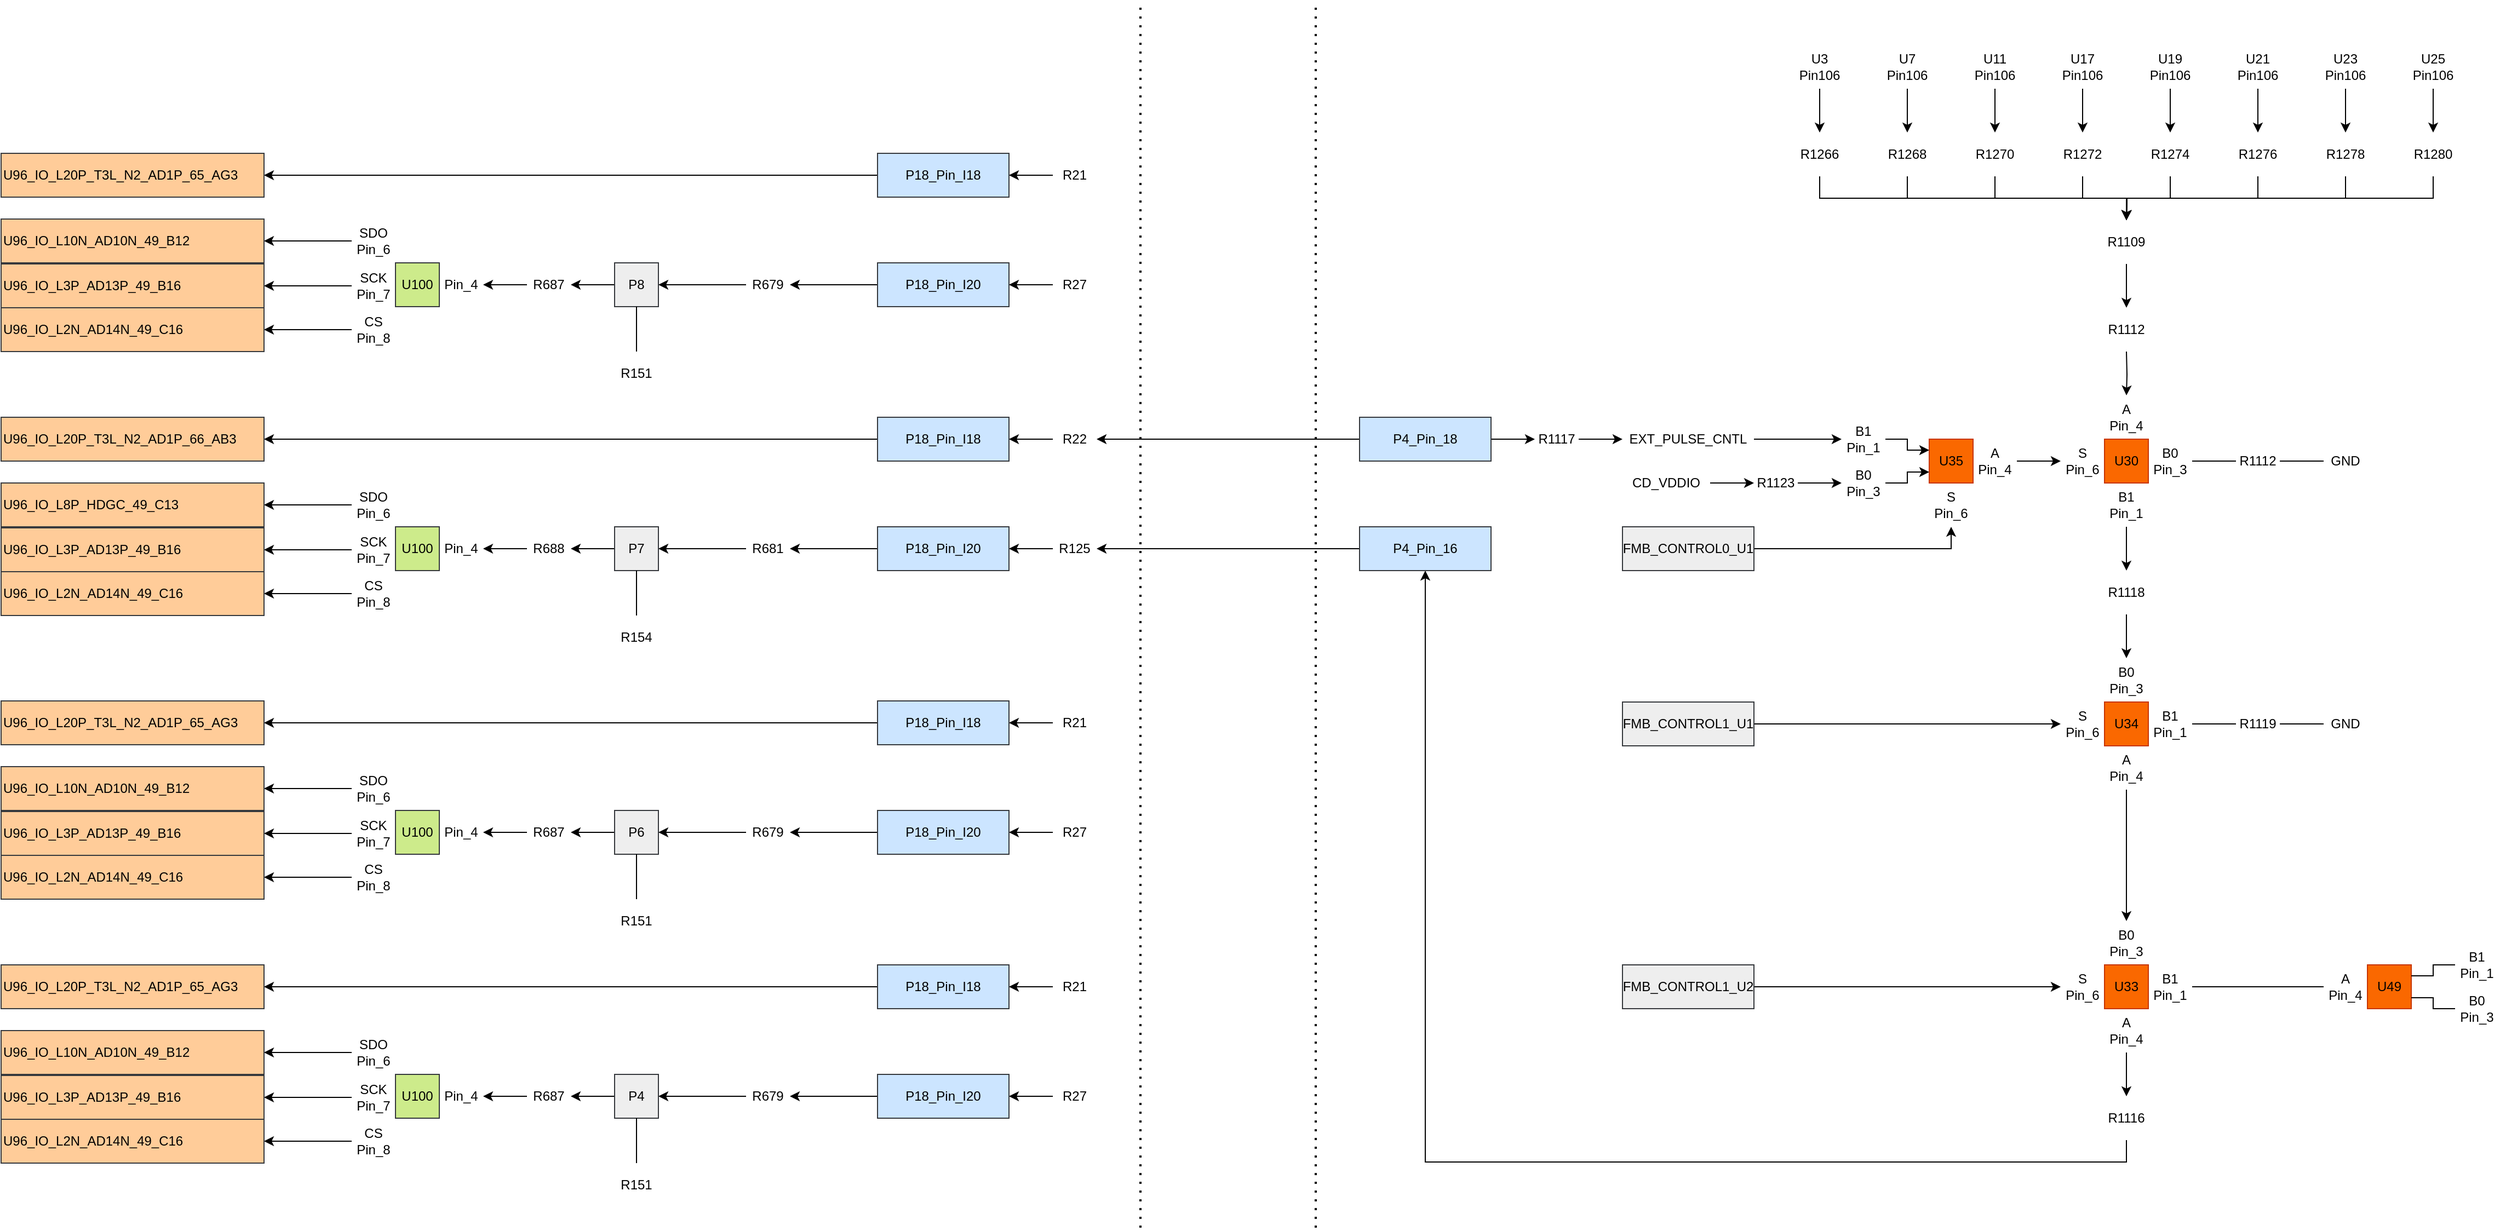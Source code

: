 <mxfile version="28.1.0">
  <diagram name="Page-1" id="d0PTZMSz4nouoFv-9ArS">
    <mxGraphModel dx="4541" dy="2056" grid="1" gridSize="10" guides="1" tooltips="1" connect="1" arrows="1" fold="1" page="1" pageScale="1" pageWidth="1100" pageHeight="850" math="0" shadow="0">
      <root>
        <mxCell id="0" />
        <mxCell id="1" parent="0" />
        <mxCell id="Bs8sOTtwTtZL6Nc3k9Rm-33" style="edgeStyle=orthogonalEdgeStyle;rounded=0;orthogonalLoop=1;jettySize=auto;html=1;exitX=0.5;exitY=1;exitDx=0;exitDy=0;" parent="1" source="Bs8sOTtwTtZL6Nc3k9Rm-1" target="Bs8sOTtwTtZL6Nc3k9Rm-6" edge="1">
          <mxGeometry relative="1" as="geometry" />
        </mxCell>
        <mxCell id="Bs8sOTtwTtZL6Nc3k9Rm-1" value="U3&lt;div&gt;Pin106&lt;/div&gt;" style="text;html=1;align=center;verticalAlign=middle;whiteSpace=wrap;rounded=0;" parent="1" vertex="1">
          <mxGeometry x="440" y="40" width="40" height="40" as="geometry" />
        </mxCell>
        <mxCell id="Bs8sOTtwTtZL6Nc3k9Rm-34" style="edgeStyle=orthogonalEdgeStyle;rounded=0;orthogonalLoop=1;jettySize=auto;html=1;exitX=0.5;exitY=1;exitDx=0;exitDy=0;" parent="1" source="Bs8sOTtwTtZL6Nc3k9Rm-2" target="Bs8sOTtwTtZL6Nc3k9Rm-7" edge="1">
          <mxGeometry relative="1" as="geometry" />
        </mxCell>
        <mxCell id="Bs8sOTtwTtZL6Nc3k9Rm-2" value="U7&lt;div&gt;Pin106&lt;/div&gt;" style="text;html=1;align=center;verticalAlign=middle;whiteSpace=wrap;rounded=0;" parent="1" vertex="1">
          <mxGeometry x="520" y="40" width="40" height="40" as="geometry" />
        </mxCell>
        <mxCell id="Bs8sOTtwTtZL6Nc3k9Rm-35" style="edgeStyle=orthogonalEdgeStyle;rounded=0;orthogonalLoop=1;jettySize=auto;html=1;exitX=0.5;exitY=1;exitDx=0;exitDy=0;entryX=0.5;entryY=0;entryDx=0;entryDy=0;" parent="1" source="Bs8sOTtwTtZL6Nc3k9Rm-3" target="Bs8sOTtwTtZL6Nc3k9Rm-8" edge="1">
          <mxGeometry relative="1" as="geometry" />
        </mxCell>
        <mxCell id="Bs8sOTtwTtZL6Nc3k9Rm-3" value="U11&lt;div&gt;Pin106&lt;/div&gt;" style="text;html=1;align=center;verticalAlign=middle;whiteSpace=wrap;rounded=0;" parent="1" vertex="1">
          <mxGeometry x="600" y="40" width="40" height="40" as="geometry" />
        </mxCell>
        <mxCell id="Bs8sOTtwTtZL6Nc3k9Rm-36" style="edgeStyle=orthogonalEdgeStyle;rounded=0;orthogonalLoop=1;jettySize=auto;html=1;exitX=0.5;exitY=1;exitDx=0;exitDy=0;entryX=0.5;entryY=0;entryDx=0;entryDy=0;" parent="1" source="Bs8sOTtwTtZL6Nc3k9Rm-4" target="Bs8sOTtwTtZL6Nc3k9Rm-9" edge="1">
          <mxGeometry relative="1" as="geometry" />
        </mxCell>
        <mxCell id="Bs8sOTtwTtZL6Nc3k9Rm-4" value="U17&lt;div&gt;Pin106&lt;/div&gt;" style="text;html=1;align=center;verticalAlign=middle;whiteSpace=wrap;rounded=0;" parent="1" vertex="1">
          <mxGeometry x="680" y="40" width="40" height="40" as="geometry" />
        </mxCell>
        <mxCell id="Bs8sOTtwTtZL6Nc3k9Rm-37" style="edgeStyle=orthogonalEdgeStyle;rounded=0;orthogonalLoop=1;jettySize=auto;html=1;exitX=0.5;exitY=1;exitDx=0;exitDy=0;entryX=0.5;entryY=0;entryDx=0;entryDy=0;" parent="1" source="Bs8sOTtwTtZL6Nc3k9Rm-5" target="Bs8sOTtwTtZL6Nc3k9Rm-10" edge="1">
          <mxGeometry relative="1" as="geometry" />
        </mxCell>
        <mxCell id="Bs8sOTtwTtZL6Nc3k9Rm-5" value="U19&lt;div&gt;Pin106&lt;/div&gt;" style="text;html=1;align=center;verticalAlign=middle;whiteSpace=wrap;rounded=0;" parent="1" vertex="1">
          <mxGeometry x="760" y="40" width="40" height="40" as="geometry" />
        </mxCell>
        <mxCell id="Bs8sOTtwTtZL6Nc3k9Rm-41" style="edgeStyle=orthogonalEdgeStyle;rounded=0;orthogonalLoop=1;jettySize=auto;html=1;exitX=0.5;exitY=1;exitDx=0;exitDy=0;entryX=0.5;entryY=0;entryDx=0;entryDy=0;" parent="1" source="Bs8sOTtwTtZL6Nc3k9Rm-6" target="Bs8sOTtwTtZL6Nc3k9Rm-17" edge="1">
          <mxGeometry relative="1" as="geometry" />
        </mxCell>
        <mxCell id="Bs8sOTtwTtZL6Nc3k9Rm-6" value="R1266" style="text;html=1;align=center;verticalAlign=middle;whiteSpace=wrap;rounded=0;" parent="1" vertex="1">
          <mxGeometry x="440" y="120" width="40" height="40" as="geometry" />
        </mxCell>
        <mxCell id="Bs8sOTtwTtZL6Nc3k9Rm-42" style="edgeStyle=orthogonalEdgeStyle;rounded=0;orthogonalLoop=1;jettySize=auto;html=1;exitX=0.5;exitY=1;exitDx=0;exitDy=0;entryX=0.5;entryY=0;entryDx=0;entryDy=0;" parent="1" source="Bs8sOTtwTtZL6Nc3k9Rm-7" target="Bs8sOTtwTtZL6Nc3k9Rm-17" edge="1">
          <mxGeometry relative="1" as="geometry" />
        </mxCell>
        <mxCell id="Bs8sOTtwTtZL6Nc3k9Rm-7" value="R1268" style="text;html=1;align=center;verticalAlign=middle;whiteSpace=wrap;rounded=0;" parent="1" vertex="1">
          <mxGeometry x="520" y="120" width="40" height="40" as="geometry" />
        </mxCell>
        <mxCell id="Bs8sOTtwTtZL6Nc3k9Rm-43" style="edgeStyle=orthogonalEdgeStyle;rounded=0;orthogonalLoop=1;jettySize=auto;html=1;exitX=0.5;exitY=1;exitDx=0;exitDy=0;" parent="1" source="Bs8sOTtwTtZL6Nc3k9Rm-8" edge="1">
          <mxGeometry relative="1" as="geometry">
            <mxPoint x="740" y="200" as="targetPoint" />
          </mxGeometry>
        </mxCell>
        <mxCell id="Bs8sOTtwTtZL6Nc3k9Rm-8" value="R1270" style="text;html=1;align=center;verticalAlign=middle;whiteSpace=wrap;rounded=0;" parent="1" vertex="1">
          <mxGeometry x="600" y="120" width="40" height="40" as="geometry" />
        </mxCell>
        <mxCell id="Bs8sOTtwTtZL6Nc3k9Rm-44" style="edgeStyle=orthogonalEdgeStyle;rounded=0;orthogonalLoop=1;jettySize=auto;html=1;exitX=0.5;exitY=1;exitDx=0;exitDy=0;" parent="1" source="Bs8sOTtwTtZL6Nc3k9Rm-9" edge="1">
          <mxGeometry relative="1" as="geometry">
            <mxPoint x="740" y="200" as="targetPoint" />
          </mxGeometry>
        </mxCell>
        <mxCell id="Bs8sOTtwTtZL6Nc3k9Rm-9" value="R1272" style="text;html=1;align=center;verticalAlign=middle;whiteSpace=wrap;rounded=0;" parent="1" vertex="1">
          <mxGeometry x="680" y="120" width="40" height="40" as="geometry" />
        </mxCell>
        <mxCell id="Bs8sOTtwTtZL6Nc3k9Rm-45" style="edgeStyle=orthogonalEdgeStyle;rounded=0;orthogonalLoop=1;jettySize=auto;html=1;exitX=0.5;exitY=1;exitDx=0;exitDy=0;" parent="1" source="Bs8sOTtwTtZL6Nc3k9Rm-10" edge="1">
          <mxGeometry relative="1" as="geometry">
            <mxPoint x="740" y="200" as="targetPoint" />
          </mxGeometry>
        </mxCell>
        <mxCell id="Bs8sOTtwTtZL6Nc3k9Rm-10" value="R1274" style="text;html=1;align=center;verticalAlign=middle;whiteSpace=wrap;rounded=0;" parent="1" vertex="1">
          <mxGeometry x="760" y="120" width="40" height="40" as="geometry" />
        </mxCell>
        <mxCell id="Bs8sOTtwTtZL6Nc3k9Rm-38" style="edgeStyle=orthogonalEdgeStyle;rounded=0;orthogonalLoop=1;jettySize=auto;html=1;exitX=0.5;exitY=1;exitDx=0;exitDy=0;entryX=0.5;entryY=0;entryDx=0;entryDy=0;" parent="1" source="Bs8sOTtwTtZL6Nc3k9Rm-11" target="Bs8sOTtwTtZL6Nc3k9Rm-12" edge="1">
          <mxGeometry relative="1" as="geometry" />
        </mxCell>
        <mxCell id="Bs8sOTtwTtZL6Nc3k9Rm-11" value="U21&lt;div&gt;Pin106&lt;/div&gt;" style="text;html=1;align=center;verticalAlign=middle;whiteSpace=wrap;rounded=0;" parent="1" vertex="1">
          <mxGeometry x="840" y="40" width="40" height="40" as="geometry" />
        </mxCell>
        <mxCell id="Bs8sOTtwTtZL6Nc3k9Rm-46" style="edgeStyle=orthogonalEdgeStyle;rounded=0;orthogonalLoop=1;jettySize=auto;html=1;exitX=0.5;exitY=1;exitDx=0;exitDy=0;entryX=0.5;entryY=0;entryDx=0;entryDy=0;" parent="1" source="Bs8sOTtwTtZL6Nc3k9Rm-12" target="Bs8sOTtwTtZL6Nc3k9Rm-17" edge="1">
          <mxGeometry relative="1" as="geometry" />
        </mxCell>
        <mxCell id="Bs8sOTtwTtZL6Nc3k9Rm-12" value="R1276" style="text;html=1;align=center;verticalAlign=middle;whiteSpace=wrap;rounded=0;" parent="1" vertex="1">
          <mxGeometry x="840" y="120" width="40" height="40" as="geometry" />
        </mxCell>
        <mxCell id="Bs8sOTtwTtZL6Nc3k9Rm-39" style="edgeStyle=orthogonalEdgeStyle;rounded=0;orthogonalLoop=1;jettySize=auto;html=1;exitX=0.5;exitY=1;exitDx=0;exitDy=0;entryX=0.5;entryY=0;entryDx=0;entryDy=0;" parent="1" source="Bs8sOTtwTtZL6Nc3k9Rm-13" target="Bs8sOTtwTtZL6Nc3k9Rm-14" edge="1">
          <mxGeometry relative="1" as="geometry" />
        </mxCell>
        <mxCell id="Bs8sOTtwTtZL6Nc3k9Rm-13" value="U23&lt;div&gt;Pin106&lt;/div&gt;" style="text;html=1;align=center;verticalAlign=middle;whiteSpace=wrap;rounded=0;" parent="1" vertex="1">
          <mxGeometry x="920" y="40" width="40" height="40" as="geometry" />
        </mxCell>
        <mxCell id="Bs8sOTtwTtZL6Nc3k9Rm-47" style="edgeStyle=orthogonalEdgeStyle;rounded=0;orthogonalLoop=1;jettySize=auto;html=1;exitX=0.5;exitY=1;exitDx=0;exitDy=0;entryX=0.5;entryY=0;entryDx=0;entryDy=0;" parent="1" source="Bs8sOTtwTtZL6Nc3k9Rm-14" target="Bs8sOTtwTtZL6Nc3k9Rm-17" edge="1">
          <mxGeometry relative="1" as="geometry" />
        </mxCell>
        <mxCell id="Bs8sOTtwTtZL6Nc3k9Rm-14" value="R1278" style="text;html=1;align=center;verticalAlign=middle;whiteSpace=wrap;rounded=0;" parent="1" vertex="1">
          <mxGeometry x="920" y="120" width="40" height="40" as="geometry" />
        </mxCell>
        <mxCell id="Bs8sOTtwTtZL6Nc3k9Rm-40" style="edgeStyle=orthogonalEdgeStyle;rounded=0;orthogonalLoop=1;jettySize=auto;html=1;exitX=0.5;exitY=1;exitDx=0;exitDy=0;entryX=0.5;entryY=0;entryDx=0;entryDy=0;" parent="1" source="Bs8sOTtwTtZL6Nc3k9Rm-15" target="Bs8sOTtwTtZL6Nc3k9Rm-16" edge="1">
          <mxGeometry relative="1" as="geometry" />
        </mxCell>
        <mxCell id="Bs8sOTtwTtZL6Nc3k9Rm-15" value="U25&lt;div&gt;Pin106&lt;/div&gt;" style="text;html=1;align=center;verticalAlign=middle;whiteSpace=wrap;rounded=0;" parent="1" vertex="1">
          <mxGeometry x="1000" y="40" width="40" height="40" as="geometry" />
        </mxCell>
        <mxCell id="Bs8sOTtwTtZL6Nc3k9Rm-48" style="edgeStyle=orthogonalEdgeStyle;rounded=0;orthogonalLoop=1;jettySize=auto;html=1;exitX=0.5;exitY=1;exitDx=0;exitDy=0;entryX=0.5;entryY=0;entryDx=0;entryDy=0;" parent="1" source="Bs8sOTtwTtZL6Nc3k9Rm-16" target="Bs8sOTtwTtZL6Nc3k9Rm-17" edge="1">
          <mxGeometry relative="1" as="geometry" />
        </mxCell>
        <mxCell id="Bs8sOTtwTtZL6Nc3k9Rm-16" value="R1280" style="text;html=1;align=center;verticalAlign=middle;whiteSpace=wrap;rounded=0;" parent="1" vertex="1">
          <mxGeometry x="1000" y="120" width="40" height="40" as="geometry" />
        </mxCell>
        <mxCell id="Bs8sOTtwTtZL6Nc3k9Rm-49" style="edgeStyle=orthogonalEdgeStyle;rounded=0;orthogonalLoop=1;jettySize=auto;html=1;exitX=0.5;exitY=1;exitDx=0;exitDy=0;entryX=0.5;entryY=0;entryDx=0;entryDy=0;" parent="1" target="Bs8sOTtwTtZL6Nc3k9Rm-25" edge="1">
          <mxGeometry relative="1" as="geometry">
            <mxPoint x="740" y="320" as="sourcePoint" />
          </mxGeometry>
        </mxCell>
        <mxCell id="Bs8sOTtwTtZL6Nc3k9Rm-70" style="edgeStyle=orthogonalEdgeStyle;rounded=0;orthogonalLoop=1;jettySize=auto;html=1;exitX=0.5;exitY=1;exitDx=0;exitDy=0;entryX=0.5;entryY=0;entryDx=0;entryDy=0;" parent="1" source="Bs8sOTtwTtZL6Nc3k9Rm-17" target="Bs8sOTtwTtZL6Nc3k9Rm-69" edge="1">
          <mxGeometry relative="1" as="geometry" />
        </mxCell>
        <mxCell id="Bs8sOTtwTtZL6Nc3k9Rm-17" value="R1109" style="text;html=1;align=center;verticalAlign=middle;whiteSpace=wrap;rounded=0;" parent="1" vertex="1">
          <mxGeometry x="720" y="200" width="40" height="40" as="geometry" />
        </mxCell>
        <mxCell id="Bs8sOTtwTtZL6Nc3k9Rm-18" value="U30" style="text;html=1;align=center;verticalAlign=middle;whiteSpace=wrap;rounded=0;fillColor=#fa6800;fontColor=#000000;strokeColor=#C73500;" parent="1" vertex="1">
          <mxGeometry x="720" y="400" width="40" height="40" as="geometry" />
        </mxCell>
        <mxCell id="Bs8sOTtwTtZL6Nc3k9Rm-68" style="edgeStyle=orthogonalEdgeStyle;rounded=0;orthogonalLoop=1;jettySize=auto;html=1;exitX=0.5;exitY=1;exitDx=0;exitDy=0;entryX=0.5;entryY=0;entryDx=0;entryDy=0;" parent="1" source="Bs8sOTtwTtZL6Nc3k9Rm-19" target="Bs8sOTtwTtZL6Nc3k9Rm-65" edge="1">
          <mxGeometry relative="1" as="geometry" />
        </mxCell>
        <mxCell id="Bs8sOTtwTtZL6Nc3k9Rm-19" value="R1118" style="text;html=1;align=center;verticalAlign=middle;whiteSpace=wrap;rounded=0;" parent="1" vertex="1">
          <mxGeometry x="720" y="520" width="40" height="40" as="geometry" />
        </mxCell>
        <mxCell id="Bs8sOTtwTtZL6Nc3k9Rm-20" value="U34" style="text;html=1;align=center;verticalAlign=middle;whiteSpace=wrap;rounded=0;fillColor=#fa6800;fontColor=#000000;strokeColor=#C73500;" parent="1" vertex="1">
          <mxGeometry x="720" y="640" width="40" height="40" as="geometry" />
        </mxCell>
        <mxCell id="Bs8sOTtwTtZL6Nc3k9Rm-21" value="U33" style="text;html=1;align=center;verticalAlign=middle;whiteSpace=wrap;rounded=0;fillColor=#fa6800;fontColor=#000000;strokeColor=#C73500;" parent="1" vertex="1">
          <mxGeometry x="720" y="880" width="40" height="40" as="geometry" />
        </mxCell>
        <mxCell id="Bs8sOTtwTtZL6Nc3k9Rm-23" value="U35" style="text;html=1;align=center;verticalAlign=middle;whiteSpace=wrap;rounded=0;fillColor=#fa6800;fontColor=#000000;strokeColor=#C73500;" parent="1" vertex="1">
          <mxGeometry x="560" y="400" width="40" height="40" as="geometry" />
        </mxCell>
        <mxCell id="Bs8sOTtwTtZL6Nc3k9Rm-56" style="edgeStyle=orthogonalEdgeStyle;rounded=0;orthogonalLoop=1;jettySize=auto;html=1;exitX=1;exitY=0.5;exitDx=0;exitDy=0;entryX=0;entryY=0.75;entryDx=0;entryDy=0;" parent="1" source="Bs8sOTtwTtZL6Nc3k9Rm-24" target="Bs8sOTtwTtZL6Nc3k9Rm-23" edge="1">
          <mxGeometry relative="1" as="geometry" />
        </mxCell>
        <mxCell id="Bs8sOTtwTtZL6Nc3k9Rm-24" value="B0&lt;div&gt;Pin_3&lt;/div&gt;" style="text;html=1;align=center;verticalAlign=middle;whiteSpace=wrap;rounded=0;" parent="1" vertex="1">
          <mxGeometry x="480" y="420" width="40" height="40" as="geometry" />
        </mxCell>
        <mxCell id="Bs8sOTtwTtZL6Nc3k9Rm-25" value="A&lt;div&gt;Pin_4&lt;/div&gt;" style="text;html=1;align=center;verticalAlign=middle;whiteSpace=wrap;rounded=0;" parent="1" vertex="1">
          <mxGeometry x="720" y="360" width="40" height="40" as="geometry" />
        </mxCell>
        <mxCell id="Bs8sOTtwTtZL6Nc3k9Rm-26" value="S&lt;div&gt;Pin_6&lt;/div&gt;" style="text;html=1;align=center;verticalAlign=middle;whiteSpace=wrap;rounded=0;" parent="1" vertex="1">
          <mxGeometry x="680" y="400" width="40" height="40" as="geometry" />
        </mxCell>
        <mxCell id="Bs8sOTtwTtZL6Nc3k9Rm-62" style="edgeStyle=orthogonalEdgeStyle;rounded=0;orthogonalLoop=1;jettySize=auto;html=1;exitX=1;exitY=0.5;exitDx=0;exitDy=0;entryX=0;entryY=0.5;entryDx=0;entryDy=0;" parent="1" source="Bs8sOTtwTtZL6Nc3k9Rm-27" target="Bs8sOTtwTtZL6Nc3k9Rm-26" edge="1">
          <mxGeometry relative="1" as="geometry" />
        </mxCell>
        <mxCell id="Bs8sOTtwTtZL6Nc3k9Rm-27" value="A&lt;div&gt;Pin_4&lt;/div&gt;" style="text;html=1;align=center;verticalAlign=middle;whiteSpace=wrap;rounded=0;" parent="1" vertex="1">
          <mxGeometry x="600" y="400" width="40" height="40" as="geometry" />
        </mxCell>
        <mxCell id="Bs8sOTtwTtZL6Nc3k9Rm-50" style="edgeStyle=orthogonalEdgeStyle;rounded=0;orthogonalLoop=1;jettySize=auto;html=1;exitX=0.5;exitY=1;exitDx=0;exitDy=0;entryX=0.5;entryY=0;entryDx=0;entryDy=0;" parent="1" source="Bs8sOTtwTtZL6Nc3k9Rm-28" target="Bs8sOTtwTtZL6Nc3k9Rm-19" edge="1">
          <mxGeometry relative="1" as="geometry" />
        </mxCell>
        <mxCell id="Bs8sOTtwTtZL6Nc3k9Rm-28" value="B1&lt;div&gt;Pin_1&lt;/div&gt;" style="text;html=1;align=center;verticalAlign=middle;whiteSpace=wrap;rounded=0;" parent="1" vertex="1">
          <mxGeometry x="720" y="440" width="40" height="40" as="geometry" />
        </mxCell>
        <mxCell id="Bs8sOTtwTtZL6Nc3k9Rm-53" style="edgeStyle=orthogonalEdgeStyle;rounded=0;orthogonalLoop=1;jettySize=auto;html=1;exitX=1;exitY=0.5;exitDx=0;exitDy=0;entryX=0;entryY=0.5;entryDx=0;entryDy=0;startArrow=none;startFill=0;endArrow=none;endFill=0;" parent="1" source="Bs8sOTtwTtZL6Nc3k9Rm-29" target="Bs8sOTtwTtZL6Nc3k9Rm-51" edge="1">
          <mxGeometry relative="1" as="geometry" />
        </mxCell>
        <mxCell id="Bs8sOTtwTtZL6Nc3k9Rm-29" value="&lt;div&gt;B0&lt;/div&gt;Pin_3" style="text;html=1;align=center;verticalAlign=middle;whiteSpace=wrap;rounded=0;" parent="1" vertex="1">
          <mxGeometry x="760" y="400" width="40" height="40" as="geometry" />
        </mxCell>
        <mxCell id="Bs8sOTtwTtZL6Nc3k9Rm-30" value="S&lt;div&gt;Pin_6&lt;/div&gt;" style="text;html=1;align=center;verticalAlign=middle;whiteSpace=wrap;rounded=0;" parent="1" vertex="1">
          <mxGeometry x="560" y="440" width="40" height="40" as="geometry" />
        </mxCell>
        <mxCell id="Bs8sOTtwTtZL6Nc3k9Rm-55" style="edgeStyle=orthogonalEdgeStyle;rounded=0;orthogonalLoop=1;jettySize=auto;html=1;exitX=1;exitY=0.5;exitDx=0;exitDy=0;entryX=0;entryY=0.25;entryDx=0;entryDy=0;" parent="1" source="Bs8sOTtwTtZL6Nc3k9Rm-31" target="Bs8sOTtwTtZL6Nc3k9Rm-23" edge="1">
          <mxGeometry relative="1" as="geometry" />
        </mxCell>
        <mxCell id="Bs8sOTtwTtZL6Nc3k9Rm-31" value="B1&lt;div&gt;Pin_1&lt;/div&gt;" style="text;html=1;align=center;verticalAlign=middle;whiteSpace=wrap;rounded=0;" parent="1" vertex="1">
          <mxGeometry x="480" y="380" width="40" height="40" as="geometry" />
        </mxCell>
        <mxCell id="Bs8sOTtwTtZL6Nc3k9Rm-57" style="edgeStyle=orthogonalEdgeStyle;rounded=0;orthogonalLoop=1;jettySize=auto;html=1;exitX=1;exitY=0.5;exitDx=0;exitDy=0;entryX=0;entryY=0.5;entryDx=0;entryDy=0;" parent="1" source="Bs8sOTtwTtZL6Nc3k9Rm-32" target="Bs8sOTtwTtZL6Nc3k9Rm-24" edge="1">
          <mxGeometry relative="1" as="geometry" />
        </mxCell>
        <mxCell id="Bs8sOTtwTtZL6Nc3k9Rm-32" value="R1123" style="text;html=1;align=center;verticalAlign=middle;whiteSpace=wrap;rounded=0;" parent="1" vertex="1">
          <mxGeometry x="400" y="420" width="40" height="40" as="geometry" />
        </mxCell>
        <mxCell id="Bs8sOTtwTtZL6Nc3k9Rm-54" style="edgeStyle=orthogonalEdgeStyle;rounded=0;orthogonalLoop=1;jettySize=auto;html=1;exitX=1;exitY=0.5;exitDx=0;exitDy=0;entryX=0;entryY=0.5;entryDx=0;entryDy=0;endArrow=none;endFill=0;" parent="1" source="Bs8sOTtwTtZL6Nc3k9Rm-51" target="Bs8sOTtwTtZL6Nc3k9Rm-52" edge="1">
          <mxGeometry relative="1" as="geometry" />
        </mxCell>
        <mxCell id="Bs8sOTtwTtZL6Nc3k9Rm-51" value="R1112" style="text;html=1;align=center;verticalAlign=middle;whiteSpace=wrap;rounded=0;" parent="1" vertex="1">
          <mxGeometry x="840" y="400" width="40" height="40" as="geometry" />
        </mxCell>
        <mxCell id="Bs8sOTtwTtZL6Nc3k9Rm-52" value="GND" style="text;html=1;align=center;verticalAlign=middle;whiteSpace=wrap;rounded=0;" parent="1" vertex="1">
          <mxGeometry x="920" y="400" width="40" height="40" as="geometry" />
        </mxCell>
        <mxCell id="Bs8sOTtwTtZL6Nc3k9Rm-59" style="edgeStyle=orthogonalEdgeStyle;rounded=0;orthogonalLoop=1;jettySize=auto;html=1;exitX=1;exitY=0.5;exitDx=0;exitDy=0;entryX=0;entryY=0.5;entryDx=0;entryDy=0;" parent="1" source="Bs8sOTtwTtZL6Nc3k9Rm-58" target="Bs8sOTtwTtZL6Nc3k9Rm-31" edge="1">
          <mxGeometry relative="1" as="geometry" />
        </mxCell>
        <mxCell id="Bs8sOTtwTtZL6Nc3k9Rm-58" value="EXT_&lt;span style=&quot;background-color: transparent; color: light-dark(rgb(0, 0, 0), rgb(255, 255, 255));&quot;&gt;PULSE_&lt;/span&gt;&lt;span style=&quot;background-color: transparent; color: light-dark(rgb(0, 0, 0), rgb(255, 255, 255));&quot;&gt;CNTL&lt;/span&gt;" style="text;html=1;align=center;verticalAlign=middle;whiteSpace=wrap;rounded=0;" parent="1" vertex="1">
          <mxGeometry x="280" y="380" width="120" height="40" as="geometry" />
        </mxCell>
        <mxCell id="Bs8sOTtwTtZL6Nc3k9Rm-64" style="edgeStyle=orthogonalEdgeStyle;rounded=0;orthogonalLoop=1;jettySize=auto;html=1;exitX=1;exitY=0.5;exitDx=0;exitDy=0;" parent="1" source="Bs8sOTtwTtZL6Nc3k9Rm-63" target="Bs8sOTtwTtZL6Nc3k9Rm-32" edge="1">
          <mxGeometry relative="1" as="geometry" />
        </mxCell>
        <mxCell id="Bs8sOTtwTtZL6Nc3k9Rm-63" value="CD_VDDIO" style="text;html=1;align=center;verticalAlign=middle;whiteSpace=wrap;rounded=0;" parent="1" vertex="1">
          <mxGeometry x="280" y="420" width="80" height="40" as="geometry" />
        </mxCell>
        <mxCell id="Bs8sOTtwTtZL6Nc3k9Rm-65" value="&lt;div&gt;B0&lt;/div&gt;Pin_3" style="text;html=1;align=center;verticalAlign=middle;whiteSpace=wrap;rounded=0;" parent="1" vertex="1">
          <mxGeometry x="720" y="600" width="40" height="40" as="geometry" />
        </mxCell>
        <mxCell id="CwXSrP7e0WJrk8L3bupj-8" style="edgeStyle=orthogonalEdgeStyle;rounded=0;orthogonalLoop=1;jettySize=auto;html=1;exitX=0.5;exitY=1;exitDx=0;exitDy=0;entryX=0.5;entryY=0;entryDx=0;entryDy=0;" edge="1" parent="1" source="Bs8sOTtwTtZL6Nc3k9Rm-67" target="Bs8sOTtwTtZL6Nc3k9Rm-82">
          <mxGeometry relative="1" as="geometry" />
        </mxCell>
        <mxCell id="Bs8sOTtwTtZL6Nc3k9Rm-67" value="A&lt;div&gt;Pin_4&lt;/div&gt;" style="text;html=1;align=center;verticalAlign=middle;whiteSpace=wrap;rounded=0;" parent="1" vertex="1">
          <mxGeometry x="720" y="680" width="40" height="40" as="geometry" />
        </mxCell>
        <mxCell id="Bs8sOTtwTtZL6Nc3k9Rm-69" value="R1112" style="text;html=1;align=center;verticalAlign=middle;whiteSpace=wrap;rounded=0;" parent="1" vertex="1">
          <mxGeometry x="720" y="280" width="40" height="40" as="geometry" />
        </mxCell>
        <mxCell id="Bs8sOTtwTtZL6Nc3k9Rm-71" value="B1&lt;div&gt;Pin_1&lt;/div&gt;" style="text;html=1;align=center;verticalAlign=middle;whiteSpace=wrap;rounded=0;" parent="1" vertex="1">
          <mxGeometry x="760" y="640" width="40" height="40" as="geometry" />
        </mxCell>
        <mxCell id="Bs8sOTtwTtZL6Nc3k9Rm-73" style="edgeStyle=orthogonalEdgeStyle;rounded=0;orthogonalLoop=1;jettySize=auto;html=1;exitX=1;exitY=0.5;exitDx=0;exitDy=0;entryX=0;entryY=0.5;entryDx=0;entryDy=0;endArrow=none;endFill=0;" parent="1" source="Bs8sOTtwTtZL6Nc3k9Rm-74" target="Bs8sOTtwTtZL6Nc3k9Rm-75" edge="1">
          <mxGeometry relative="1" as="geometry" />
        </mxCell>
        <mxCell id="Bs8sOTtwTtZL6Nc3k9Rm-76" style="edgeStyle=orthogonalEdgeStyle;rounded=0;orthogonalLoop=1;jettySize=auto;html=1;exitX=0;exitY=0.5;exitDx=0;exitDy=0;entryX=1;entryY=0.5;entryDx=0;entryDy=0;endArrow=none;endFill=0;" parent="1" source="Bs8sOTtwTtZL6Nc3k9Rm-74" target="Bs8sOTtwTtZL6Nc3k9Rm-71" edge="1">
          <mxGeometry relative="1" as="geometry" />
        </mxCell>
        <mxCell id="Bs8sOTtwTtZL6Nc3k9Rm-74" value="R1119" style="text;html=1;align=center;verticalAlign=middle;whiteSpace=wrap;rounded=0;" parent="1" vertex="1">
          <mxGeometry x="840" y="640" width="40" height="40" as="geometry" />
        </mxCell>
        <mxCell id="Bs8sOTtwTtZL6Nc3k9Rm-75" value="GND" style="text;html=1;align=center;verticalAlign=middle;whiteSpace=wrap;rounded=0;" parent="1" vertex="1">
          <mxGeometry x="920" y="640" width="40" height="40" as="geometry" />
        </mxCell>
        <mxCell id="Bs8sOTtwTtZL6Nc3k9Rm-77" value="S&lt;div&gt;Pin_6&lt;/div&gt;" style="text;html=1;align=center;verticalAlign=middle;whiteSpace=wrap;rounded=0;" parent="1" vertex="1">
          <mxGeometry x="680" y="640" width="40" height="40" as="geometry" />
        </mxCell>
        <mxCell id="Bs8sOTtwTtZL6Nc3k9Rm-79" style="edgeStyle=orthogonalEdgeStyle;rounded=0;orthogonalLoop=1;jettySize=auto;html=1;exitX=1;exitY=0.5;exitDx=0;exitDy=0;entryX=0.5;entryY=1;entryDx=0;entryDy=0;" parent="1" source="Bs8sOTtwTtZL6Nc3k9Rm-78" target="Bs8sOTtwTtZL6Nc3k9Rm-30" edge="1">
          <mxGeometry relative="1" as="geometry" />
        </mxCell>
        <mxCell id="Bs8sOTtwTtZL6Nc3k9Rm-78" value="FMB_CONTROL0_U1" style="text;html=1;align=center;verticalAlign=middle;whiteSpace=wrap;rounded=0;fillColor=#eeeeee;strokeColor=#36393d;" parent="1" vertex="1">
          <mxGeometry x="280" y="480" width="120" height="40" as="geometry" />
        </mxCell>
        <mxCell id="Bs8sOTtwTtZL6Nc3k9Rm-81" style="edgeStyle=orthogonalEdgeStyle;rounded=0;orthogonalLoop=1;jettySize=auto;html=1;exitX=1;exitY=0.5;exitDx=0;exitDy=0;" parent="1" source="Bs8sOTtwTtZL6Nc3k9Rm-80" target="Bs8sOTtwTtZL6Nc3k9Rm-77" edge="1">
          <mxGeometry relative="1" as="geometry" />
        </mxCell>
        <mxCell id="Bs8sOTtwTtZL6Nc3k9Rm-80" value="FMB_CONTROL1_U1" style="text;html=1;align=center;verticalAlign=middle;whiteSpace=wrap;rounded=0;fillColor=#eeeeee;strokeColor=#36393d;" parent="1" vertex="1">
          <mxGeometry x="280" y="640" width="120" height="40" as="geometry" />
        </mxCell>
        <mxCell id="Bs8sOTtwTtZL6Nc3k9Rm-82" value="&lt;div&gt;B0&lt;/div&gt;Pin_3" style="text;html=1;align=center;verticalAlign=middle;whiteSpace=wrap;rounded=0;" parent="1" vertex="1">
          <mxGeometry x="720" y="840" width="40" height="40" as="geometry" />
        </mxCell>
        <mxCell id="Bs8sOTtwTtZL6Nc3k9Rm-83" value="B1&lt;div&gt;Pin_1&lt;/div&gt;" style="text;html=1;align=center;verticalAlign=middle;whiteSpace=wrap;rounded=0;" parent="1" vertex="1">
          <mxGeometry x="760" y="880" width="40" height="40" as="geometry" />
        </mxCell>
        <mxCell id="Bs8sOTtwTtZL6Nc3k9Rm-84" value="S&lt;div&gt;Pin_6&lt;/div&gt;" style="text;html=1;align=center;verticalAlign=middle;whiteSpace=wrap;rounded=0;" parent="1" vertex="1">
          <mxGeometry x="680" y="880" width="40" height="40" as="geometry" />
        </mxCell>
        <mxCell id="CwXSrP7e0WJrk8L3bupj-15" style="edgeStyle=orthogonalEdgeStyle;rounded=0;orthogonalLoop=1;jettySize=auto;html=1;exitX=0.5;exitY=1;exitDx=0;exitDy=0;" edge="1" parent="1" source="Bs8sOTtwTtZL6Nc3k9Rm-85" target="CwXSrP7e0WJrk8L3bupj-9">
          <mxGeometry relative="1" as="geometry" />
        </mxCell>
        <mxCell id="Bs8sOTtwTtZL6Nc3k9Rm-85" value="A&lt;div&gt;Pin_4&lt;/div&gt;" style="text;html=1;align=center;verticalAlign=middle;whiteSpace=wrap;rounded=0;" parent="1" vertex="1">
          <mxGeometry x="720" y="920" width="40" height="40" as="geometry" />
        </mxCell>
        <mxCell id="Bs8sOTtwTtZL6Nc3k9Rm-87" style="edgeStyle=orthogonalEdgeStyle;rounded=0;orthogonalLoop=1;jettySize=auto;html=1;exitX=1;exitY=0.5;exitDx=0;exitDy=0;entryX=0;entryY=0.5;entryDx=0;entryDy=0;" parent="1" source="Bs8sOTtwTtZL6Nc3k9Rm-86" target="Bs8sOTtwTtZL6Nc3k9Rm-84" edge="1">
          <mxGeometry relative="1" as="geometry" />
        </mxCell>
        <mxCell id="Bs8sOTtwTtZL6Nc3k9Rm-86" value="FMB_CONTROL1_U2" style="text;html=1;align=center;verticalAlign=middle;whiteSpace=wrap;rounded=0;fillColor=#eeeeee;strokeColor=#36393d;" parent="1" vertex="1">
          <mxGeometry x="280" y="880" width="120" height="40" as="geometry" />
        </mxCell>
        <mxCell id="CwXSrP7e0WJrk8L3bupj-1" value="U49" style="text;html=1;align=center;verticalAlign=middle;whiteSpace=wrap;rounded=0;fillColor=#fa6800;fontColor=#000000;strokeColor=#C73500;" vertex="1" parent="1">
          <mxGeometry x="960" y="880" width="40" height="40" as="geometry" />
        </mxCell>
        <mxCell id="CwXSrP7e0WJrk8L3bupj-7" style="edgeStyle=orthogonalEdgeStyle;rounded=0;orthogonalLoop=1;jettySize=auto;html=1;exitX=0;exitY=0.5;exitDx=0;exitDy=0;entryX=1;entryY=0.5;entryDx=0;entryDy=0;endArrow=none;endFill=0;" edge="1" parent="1" source="CwXSrP7e0WJrk8L3bupj-2" target="Bs8sOTtwTtZL6Nc3k9Rm-83">
          <mxGeometry relative="1" as="geometry" />
        </mxCell>
        <mxCell id="CwXSrP7e0WJrk8L3bupj-2" value="A&lt;div&gt;Pin_4&lt;/div&gt;" style="text;html=1;align=center;verticalAlign=middle;whiteSpace=wrap;rounded=0;" vertex="1" parent="1">
          <mxGeometry x="920" y="880" width="40" height="40" as="geometry" />
        </mxCell>
        <mxCell id="CwXSrP7e0WJrk8L3bupj-6" style="edgeStyle=orthogonalEdgeStyle;rounded=0;orthogonalLoop=1;jettySize=auto;html=1;exitX=0;exitY=0.5;exitDx=0;exitDy=0;entryX=1;entryY=0.75;entryDx=0;entryDy=0;endArrow=none;endFill=0;" edge="1" parent="1" source="CwXSrP7e0WJrk8L3bupj-3" target="CwXSrP7e0WJrk8L3bupj-1">
          <mxGeometry relative="1" as="geometry" />
        </mxCell>
        <mxCell id="CwXSrP7e0WJrk8L3bupj-3" value="B0&lt;div&gt;Pin_3&lt;/div&gt;" style="text;html=1;align=center;verticalAlign=middle;whiteSpace=wrap;rounded=0;" vertex="1" parent="1">
          <mxGeometry x="1040" y="900" width="40" height="40" as="geometry" />
        </mxCell>
        <mxCell id="CwXSrP7e0WJrk8L3bupj-5" style="edgeStyle=orthogonalEdgeStyle;rounded=0;orthogonalLoop=1;jettySize=auto;html=1;exitX=0;exitY=0.5;exitDx=0;exitDy=0;entryX=1;entryY=0.25;entryDx=0;entryDy=0;endArrow=none;endFill=0;" edge="1" parent="1" source="CwXSrP7e0WJrk8L3bupj-4" target="CwXSrP7e0WJrk8L3bupj-1">
          <mxGeometry relative="1" as="geometry" />
        </mxCell>
        <mxCell id="CwXSrP7e0WJrk8L3bupj-4" value="B1&lt;div&gt;Pin_1&lt;/div&gt;" style="text;html=1;align=center;verticalAlign=middle;whiteSpace=wrap;rounded=0;" vertex="1" parent="1">
          <mxGeometry x="1040" y="860" width="40" height="40" as="geometry" />
        </mxCell>
        <mxCell id="CwXSrP7e0WJrk8L3bupj-16" style="edgeStyle=orthogonalEdgeStyle;rounded=0;orthogonalLoop=1;jettySize=auto;html=1;exitX=0.5;exitY=1;exitDx=0;exitDy=0;entryX=0.5;entryY=1;entryDx=0;entryDy=0;" edge="1" parent="1" source="CwXSrP7e0WJrk8L3bupj-9" target="CwXSrP7e0WJrk8L3bupj-11">
          <mxGeometry relative="1" as="geometry" />
        </mxCell>
        <mxCell id="CwXSrP7e0WJrk8L3bupj-9" value="R1116" style="text;html=1;align=center;verticalAlign=middle;whiteSpace=wrap;rounded=0;" vertex="1" parent="1">
          <mxGeometry x="720" y="1000" width="40" height="40" as="geometry" />
        </mxCell>
        <mxCell id="CwXSrP7e0WJrk8L3bupj-14" style="edgeStyle=orthogonalEdgeStyle;rounded=0;orthogonalLoop=1;jettySize=auto;html=1;exitX=1;exitY=0.5;exitDx=0;exitDy=0;entryX=0;entryY=0.5;entryDx=0;entryDy=0;" edge="1" parent="1" source="CwXSrP7e0WJrk8L3bupj-10" target="Bs8sOTtwTtZL6Nc3k9Rm-58">
          <mxGeometry relative="1" as="geometry" />
        </mxCell>
        <mxCell id="CwXSrP7e0WJrk8L3bupj-10" value="R1117" style="text;html=1;align=center;verticalAlign=middle;whiteSpace=wrap;rounded=0;" vertex="1" parent="1">
          <mxGeometry x="200" y="380" width="40" height="40" as="geometry" />
        </mxCell>
        <mxCell id="CwXSrP7e0WJrk8L3bupj-28" style="edgeStyle=orthogonalEdgeStyle;rounded=0;orthogonalLoop=1;jettySize=auto;html=1;exitX=0;exitY=0.5;exitDx=0;exitDy=0;" edge="1" parent="1" source="CwXSrP7e0WJrk8L3bupj-11" target="CwXSrP7e0WJrk8L3bupj-24">
          <mxGeometry relative="1" as="geometry" />
        </mxCell>
        <mxCell id="CwXSrP7e0WJrk8L3bupj-11" value="P4_Pin_16" style="text;html=1;align=center;verticalAlign=middle;whiteSpace=wrap;rounded=0;fillColor=#cce5ff;strokeColor=#36393d;" vertex="1" parent="1">
          <mxGeometry x="40" y="480" width="120" height="40" as="geometry" />
        </mxCell>
        <mxCell id="CwXSrP7e0WJrk8L3bupj-13" style="edgeStyle=orthogonalEdgeStyle;rounded=0;orthogonalLoop=1;jettySize=auto;html=1;exitX=1;exitY=0.5;exitDx=0;exitDy=0;entryX=0;entryY=0.5;entryDx=0;entryDy=0;" edge="1" parent="1" source="CwXSrP7e0WJrk8L3bupj-12" target="CwXSrP7e0WJrk8L3bupj-10">
          <mxGeometry relative="1" as="geometry" />
        </mxCell>
        <mxCell id="CwXSrP7e0WJrk8L3bupj-31" style="edgeStyle=orthogonalEdgeStyle;rounded=0;orthogonalLoop=1;jettySize=auto;html=1;exitX=0;exitY=0.5;exitDx=0;exitDy=0;entryX=1;entryY=0.5;entryDx=0;entryDy=0;" edge="1" parent="1" source="CwXSrP7e0WJrk8L3bupj-12" target="CwXSrP7e0WJrk8L3bupj-23">
          <mxGeometry relative="1" as="geometry" />
        </mxCell>
        <mxCell id="CwXSrP7e0WJrk8L3bupj-12" value="P4_Pin_18" style="text;html=1;align=center;verticalAlign=middle;whiteSpace=wrap;rounded=0;fillColor=#cce5ff;strokeColor=#36393d;" vertex="1" parent="1">
          <mxGeometry x="40" y="380" width="120" height="40" as="geometry" />
        </mxCell>
        <mxCell id="CwXSrP7e0WJrk8L3bupj-17" value="" style="endArrow=none;dashed=1;html=1;dashPattern=1 3;strokeWidth=2;rounded=0;" edge="1" parent="1">
          <mxGeometry width="50" height="50" relative="1" as="geometry">
            <mxPoint y="1120" as="sourcePoint" />
            <mxPoint as="targetPoint" />
          </mxGeometry>
        </mxCell>
        <mxCell id="CwXSrP7e0WJrk8L3bupj-19" value="" style="endArrow=none;dashed=1;html=1;dashPattern=1 3;strokeWidth=2;rounded=0;" edge="1" parent="1">
          <mxGeometry width="50" height="50" relative="1" as="geometry">
            <mxPoint x="-160" y="1120" as="sourcePoint" />
            <mxPoint x="-160" as="targetPoint" />
          </mxGeometry>
        </mxCell>
        <mxCell id="CwXSrP7e0WJrk8L3bupj-34" style="edgeStyle=orthogonalEdgeStyle;rounded=0;orthogonalLoop=1;jettySize=auto;html=1;exitX=0;exitY=0.5;exitDx=0;exitDy=0;entryX=1;entryY=0.5;entryDx=0;entryDy=0;" edge="1" parent="1" source="CwXSrP7e0WJrk8L3bupj-21" target="CwXSrP7e0WJrk8L3bupj-33">
          <mxGeometry relative="1" as="geometry" />
        </mxCell>
        <mxCell id="CwXSrP7e0WJrk8L3bupj-21" value="P18_Pin_I20" style="text;html=1;align=center;verticalAlign=middle;whiteSpace=wrap;rounded=0;fillColor=#cce5ff;strokeColor=#36393d;" vertex="1" parent="1">
          <mxGeometry x="-400" y="480" width="120" height="40" as="geometry" />
        </mxCell>
        <mxCell id="CwXSrP7e0WJrk8L3bupj-55" style="edgeStyle=orthogonalEdgeStyle;rounded=0;orthogonalLoop=1;jettySize=auto;html=1;exitX=0;exitY=0.5;exitDx=0;exitDy=0;" edge="1" parent="1" source="CwXSrP7e0WJrk8L3bupj-22" target="CwXSrP7e0WJrk8L3bupj-48">
          <mxGeometry relative="1" as="geometry" />
        </mxCell>
        <mxCell id="CwXSrP7e0WJrk8L3bupj-22" value="P18_Pin_I18" style="text;html=1;align=center;verticalAlign=middle;whiteSpace=wrap;rounded=0;fillColor=#cce5ff;strokeColor=#36393d;" vertex="1" parent="1">
          <mxGeometry x="-400" y="380" width="120" height="40" as="geometry" />
        </mxCell>
        <mxCell id="CwXSrP7e0WJrk8L3bupj-29" style="edgeStyle=orthogonalEdgeStyle;rounded=0;orthogonalLoop=1;jettySize=auto;html=1;exitX=0;exitY=0.5;exitDx=0;exitDy=0;entryX=1;entryY=0.5;entryDx=0;entryDy=0;" edge="1" parent="1" source="CwXSrP7e0WJrk8L3bupj-23" target="CwXSrP7e0WJrk8L3bupj-22">
          <mxGeometry relative="1" as="geometry">
            <mxPoint x="-280" y="400" as="targetPoint" />
          </mxGeometry>
        </mxCell>
        <mxCell id="CwXSrP7e0WJrk8L3bupj-23" value="R22" style="text;html=1;align=center;verticalAlign=middle;whiteSpace=wrap;rounded=0;" vertex="1" parent="1">
          <mxGeometry x="-240" y="380" width="40" height="40" as="geometry" />
        </mxCell>
        <mxCell id="CwXSrP7e0WJrk8L3bupj-30" style="edgeStyle=orthogonalEdgeStyle;rounded=0;orthogonalLoop=1;jettySize=auto;html=1;exitX=0;exitY=0.5;exitDx=0;exitDy=0;entryX=1;entryY=0.5;entryDx=0;entryDy=0;" edge="1" parent="1" source="CwXSrP7e0WJrk8L3bupj-24" target="CwXSrP7e0WJrk8L3bupj-21">
          <mxGeometry relative="1" as="geometry" />
        </mxCell>
        <mxCell id="CwXSrP7e0WJrk8L3bupj-24" value="R125" style="text;html=1;align=center;verticalAlign=middle;whiteSpace=wrap;rounded=0;" vertex="1" parent="1">
          <mxGeometry x="-240" y="480" width="40" height="40" as="geometry" />
        </mxCell>
        <mxCell id="CwXSrP7e0WJrk8L3bupj-38" style="edgeStyle=orthogonalEdgeStyle;rounded=0;orthogonalLoop=1;jettySize=auto;html=1;exitX=0;exitY=0.5;exitDx=0;exitDy=0;entryX=1;entryY=0.5;entryDx=0;entryDy=0;" edge="1" parent="1" source="CwXSrP7e0WJrk8L3bupj-25" target="CwXSrP7e0WJrk8L3bupj-36">
          <mxGeometry relative="1" as="geometry" />
        </mxCell>
        <mxCell id="CwXSrP7e0WJrk8L3bupj-25" value="P7" style="text;html=1;align=center;verticalAlign=middle;whiteSpace=wrap;rounded=0;fillColor=#eeeeee;strokeColor=#36393d;" vertex="1" parent="1">
          <mxGeometry x="-640" y="480" width="40" height="40" as="geometry" />
        </mxCell>
        <mxCell id="CwXSrP7e0WJrk8L3bupj-35" style="edgeStyle=orthogonalEdgeStyle;rounded=0;orthogonalLoop=1;jettySize=auto;html=1;exitX=0;exitY=0.5;exitDx=0;exitDy=0;entryX=1;entryY=0.5;entryDx=0;entryDy=0;" edge="1" parent="1" source="CwXSrP7e0WJrk8L3bupj-33" target="CwXSrP7e0WJrk8L3bupj-25">
          <mxGeometry relative="1" as="geometry" />
        </mxCell>
        <mxCell id="CwXSrP7e0WJrk8L3bupj-33" value="R681" style="text;html=1;align=center;verticalAlign=middle;whiteSpace=wrap;rounded=0;" vertex="1" parent="1">
          <mxGeometry x="-520" y="480" width="40" height="40" as="geometry" />
        </mxCell>
        <mxCell id="CwXSrP7e0WJrk8L3bupj-42" style="edgeStyle=orthogonalEdgeStyle;rounded=0;orthogonalLoop=1;jettySize=auto;html=1;exitX=0;exitY=0.5;exitDx=0;exitDy=0;entryX=1;entryY=0.5;entryDx=0;entryDy=0;" edge="1" parent="1" source="CwXSrP7e0WJrk8L3bupj-36" target="CwXSrP7e0WJrk8L3bupj-41">
          <mxGeometry relative="1" as="geometry" />
        </mxCell>
        <mxCell id="CwXSrP7e0WJrk8L3bupj-36" value="R688" style="text;html=1;align=center;verticalAlign=middle;whiteSpace=wrap;rounded=0;" vertex="1" parent="1">
          <mxGeometry x="-720" y="480" width="40" height="40" as="geometry" />
        </mxCell>
        <mxCell id="CwXSrP7e0WJrk8L3bupj-37" value="U100" style="text;html=1;align=center;verticalAlign=middle;whiteSpace=wrap;rounded=0;fillColor=#cdeb8b;strokeColor=#36393d;" vertex="1" parent="1">
          <mxGeometry x="-840" y="480" width="40" height="40" as="geometry" />
        </mxCell>
        <mxCell id="CwXSrP7e0WJrk8L3bupj-41" value="Pin_4" style="text;html=1;align=center;verticalAlign=middle;whiteSpace=wrap;rounded=0;" vertex="1" parent="1">
          <mxGeometry x="-800" y="480" width="40" height="40" as="geometry" />
        </mxCell>
        <mxCell id="CwXSrP7e0WJrk8L3bupj-52" style="edgeStyle=orthogonalEdgeStyle;rounded=0;orthogonalLoop=1;jettySize=auto;html=1;exitX=0;exitY=0.5;exitDx=0;exitDy=0;entryX=1;entryY=0.5;entryDx=0;entryDy=0;" edge="1" parent="1" source="CwXSrP7e0WJrk8L3bupj-43" target="CwXSrP7e0WJrk8L3bupj-49">
          <mxGeometry relative="1" as="geometry" />
        </mxCell>
        <mxCell id="CwXSrP7e0WJrk8L3bupj-43" value="SDO&lt;div&gt;Pin_6&lt;/div&gt;" style="text;html=1;align=center;verticalAlign=middle;whiteSpace=wrap;rounded=0;" vertex="1" parent="1">
          <mxGeometry x="-880" y="440" width="40" height="40" as="geometry" />
        </mxCell>
        <mxCell id="CwXSrP7e0WJrk8L3bupj-53" style="edgeStyle=orthogonalEdgeStyle;rounded=0;orthogonalLoop=1;jettySize=auto;html=1;exitX=0;exitY=0.5;exitDx=0;exitDy=0;entryX=1;entryY=0.5;entryDx=0;entryDy=0;" edge="1" parent="1" source="CwXSrP7e0WJrk8L3bupj-44" target="CwXSrP7e0WJrk8L3bupj-50">
          <mxGeometry relative="1" as="geometry" />
        </mxCell>
        <mxCell id="CwXSrP7e0WJrk8L3bupj-44" value="SCK&lt;div&gt;Pin_7&lt;/div&gt;" style="text;html=1;align=center;verticalAlign=middle;whiteSpace=wrap;rounded=0;" vertex="1" parent="1">
          <mxGeometry x="-880" y="481" width="40" height="40" as="geometry" />
        </mxCell>
        <mxCell id="CwXSrP7e0WJrk8L3bupj-54" style="edgeStyle=orthogonalEdgeStyle;rounded=0;orthogonalLoop=1;jettySize=auto;html=1;exitX=0;exitY=0.5;exitDx=0;exitDy=0;entryX=1;entryY=0.5;entryDx=0;entryDy=0;" edge="1" parent="1" source="CwXSrP7e0WJrk8L3bupj-45" target="CwXSrP7e0WJrk8L3bupj-51">
          <mxGeometry relative="1" as="geometry" />
        </mxCell>
        <mxCell id="CwXSrP7e0WJrk8L3bupj-45" value="CS&lt;div&gt;Pin_8&lt;/div&gt;" style="text;html=1;align=center;verticalAlign=middle;whiteSpace=wrap;rounded=0;" vertex="1" parent="1">
          <mxGeometry x="-880" y="521" width="40" height="40" as="geometry" />
        </mxCell>
        <mxCell id="CwXSrP7e0WJrk8L3bupj-47" style="edgeStyle=orthogonalEdgeStyle;rounded=0;orthogonalLoop=1;jettySize=auto;html=1;exitX=0.5;exitY=0;exitDx=0;exitDy=0;entryX=0.5;entryY=1;entryDx=0;entryDy=0;endArrow=none;endFill=0;" edge="1" parent="1" source="CwXSrP7e0WJrk8L3bupj-46" target="CwXSrP7e0WJrk8L3bupj-25">
          <mxGeometry relative="1" as="geometry" />
        </mxCell>
        <mxCell id="CwXSrP7e0WJrk8L3bupj-46" value="R154" style="text;html=1;align=center;verticalAlign=middle;whiteSpace=wrap;rounded=0;" vertex="1" parent="1">
          <mxGeometry x="-640" y="561" width="40" height="40" as="geometry" />
        </mxCell>
        <mxCell id="CwXSrP7e0WJrk8L3bupj-48" value="&lt;span class=&quot;fontstyle0&quot;&gt;U96_&lt;/span&gt;&lt;span class=&quot;fontstyle0&quot;&gt;IO_L20P_T3L_N2_AD1P_66_AB3&lt;/span&gt;" style="text;whiteSpace=wrap;html=1;align=left;verticalAlign=middle;fillColor=#ffcc99;strokeColor=#36393d;" vertex="1" parent="1">
          <mxGeometry x="-1200" y="380" width="240" height="40" as="geometry" />
        </mxCell>
        <mxCell id="CwXSrP7e0WJrk8L3bupj-49" value="&lt;span class=&quot;fontstyle0&quot;&gt;U96_&lt;/span&gt;&lt;span class=&quot;fontstyle0&quot;&gt;IO_L8P_HDGC_49_C13&lt;/span&gt;" style="text;whiteSpace=wrap;html=1;align=left;verticalAlign=middle;fillColor=#ffcc99;strokeColor=#36393d;" vertex="1" parent="1">
          <mxGeometry x="-1200" y="440" width="240" height="40" as="geometry" />
        </mxCell>
        <mxCell id="CwXSrP7e0WJrk8L3bupj-50" value="&lt;span class=&quot;fontstyle0&quot;&gt;U96_&lt;/span&gt;&lt;span class=&quot;fontstyle0&quot;&gt;IO_L3P_AD13P_49_B16&lt;/span&gt;" style="text;whiteSpace=wrap;html=1;align=left;verticalAlign=middle;fillColor=#ffcc99;strokeColor=#36393d;" vertex="1" parent="1">
          <mxGeometry x="-1200" y="481" width="240" height="40" as="geometry" />
        </mxCell>
        <mxCell id="CwXSrP7e0WJrk8L3bupj-51" value="&lt;span class=&quot;fontstyle0&quot;&gt;U96_&lt;/span&gt;&lt;span class=&quot;fontstyle0&quot;&gt;IO_L2N_AD14N_49_C16&lt;/span&gt;" style="text;whiteSpace=wrap;html=1;align=left;verticalAlign=middle;fillColor=#ffcc99;strokeColor=#36393d;" vertex="1" parent="1">
          <mxGeometry x="-1200" y="521" width="240" height="40" as="geometry" />
        </mxCell>
        <mxCell id="CwXSrP7e0WJrk8L3bupj-56" style="edgeStyle=orthogonalEdgeStyle;rounded=0;orthogonalLoop=1;jettySize=auto;html=1;exitX=0;exitY=0.5;exitDx=0;exitDy=0;entryX=1;entryY=0.5;entryDx=0;entryDy=0;" edge="1" parent="1" source="CwXSrP7e0WJrk8L3bupj-57" target="CwXSrP7e0WJrk8L3bupj-67">
          <mxGeometry relative="1" as="geometry" />
        </mxCell>
        <mxCell id="CwXSrP7e0WJrk8L3bupj-57" value="P18_Pin_I20" style="text;html=1;align=center;verticalAlign=middle;whiteSpace=wrap;rounded=0;fillColor=#cce5ff;strokeColor=#36393d;" vertex="1" parent="1">
          <mxGeometry x="-400" y="739" width="120" height="40" as="geometry" />
        </mxCell>
        <mxCell id="CwXSrP7e0WJrk8L3bupj-58" style="edgeStyle=orthogonalEdgeStyle;rounded=0;orthogonalLoop=1;jettySize=auto;html=1;exitX=0;exitY=0.5;exitDx=0;exitDy=0;" edge="1" parent="1" source="CwXSrP7e0WJrk8L3bupj-59" target="CwXSrP7e0WJrk8L3bupj-80">
          <mxGeometry relative="1" as="geometry" />
        </mxCell>
        <mxCell id="CwXSrP7e0WJrk8L3bupj-59" value="P18_Pin_I18" style="text;html=1;align=center;verticalAlign=middle;whiteSpace=wrap;rounded=0;fillColor=#cce5ff;strokeColor=#36393d;" vertex="1" parent="1">
          <mxGeometry x="-400" y="639" width="120" height="40" as="geometry" />
        </mxCell>
        <mxCell id="CwXSrP7e0WJrk8L3bupj-60" style="edgeStyle=orthogonalEdgeStyle;rounded=0;orthogonalLoop=1;jettySize=auto;html=1;exitX=0;exitY=0.5;exitDx=0;exitDy=0;entryX=1;entryY=0.5;entryDx=0;entryDy=0;" edge="1" parent="1" source="CwXSrP7e0WJrk8L3bupj-61" target="CwXSrP7e0WJrk8L3bupj-59">
          <mxGeometry relative="1" as="geometry">
            <mxPoint x="-280" y="659" as="targetPoint" />
          </mxGeometry>
        </mxCell>
        <mxCell id="CwXSrP7e0WJrk8L3bupj-61" value="R21" style="text;html=1;align=center;verticalAlign=middle;whiteSpace=wrap;rounded=0;" vertex="1" parent="1">
          <mxGeometry x="-240" y="639" width="40" height="40" as="geometry" />
        </mxCell>
        <mxCell id="CwXSrP7e0WJrk8L3bupj-62" style="edgeStyle=orthogonalEdgeStyle;rounded=0;orthogonalLoop=1;jettySize=auto;html=1;exitX=0;exitY=0.5;exitDx=0;exitDy=0;entryX=1;entryY=0.5;entryDx=0;entryDy=0;" edge="1" parent="1" source="CwXSrP7e0WJrk8L3bupj-63" target="CwXSrP7e0WJrk8L3bupj-57">
          <mxGeometry relative="1" as="geometry" />
        </mxCell>
        <mxCell id="CwXSrP7e0WJrk8L3bupj-63" value="R27" style="text;html=1;align=center;verticalAlign=middle;whiteSpace=wrap;rounded=0;" vertex="1" parent="1">
          <mxGeometry x="-240" y="739" width="40" height="40" as="geometry" />
        </mxCell>
        <mxCell id="CwXSrP7e0WJrk8L3bupj-64" style="edgeStyle=orthogonalEdgeStyle;rounded=0;orthogonalLoop=1;jettySize=auto;html=1;exitX=0;exitY=0.5;exitDx=0;exitDy=0;entryX=1;entryY=0.5;entryDx=0;entryDy=0;" edge="1" parent="1" source="CwXSrP7e0WJrk8L3bupj-65" target="CwXSrP7e0WJrk8L3bupj-69">
          <mxGeometry relative="1" as="geometry" />
        </mxCell>
        <mxCell id="CwXSrP7e0WJrk8L3bupj-65" value="P6" style="text;html=1;align=center;verticalAlign=middle;whiteSpace=wrap;rounded=0;fillColor=#eeeeee;strokeColor=#36393d;" vertex="1" parent="1">
          <mxGeometry x="-640" y="739" width="40" height="40" as="geometry" />
        </mxCell>
        <mxCell id="CwXSrP7e0WJrk8L3bupj-66" style="edgeStyle=orthogonalEdgeStyle;rounded=0;orthogonalLoop=1;jettySize=auto;html=1;exitX=0;exitY=0.5;exitDx=0;exitDy=0;entryX=1;entryY=0.5;entryDx=0;entryDy=0;" edge="1" parent="1" source="CwXSrP7e0WJrk8L3bupj-67" target="CwXSrP7e0WJrk8L3bupj-65">
          <mxGeometry relative="1" as="geometry" />
        </mxCell>
        <mxCell id="CwXSrP7e0WJrk8L3bupj-67" value="R679" style="text;html=1;align=center;verticalAlign=middle;whiteSpace=wrap;rounded=0;" vertex="1" parent="1">
          <mxGeometry x="-520" y="739" width="40" height="40" as="geometry" />
        </mxCell>
        <mxCell id="CwXSrP7e0WJrk8L3bupj-68" style="edgeStyle=orthogonalEdgeStyle;rounded=0;orthogonalLoop=1;jettySize=auto;html=1;exitX=0;exitY=0.5;exitDx=0;exitDy=0;entryX=1;entryY=0.5;entryDx=0;entryDy=0;" edge="1" parent="1" source="CwXSrP7e0WJrk8L3bupj-69" target="CwXSrP7e0WJrk8L3bupj-71">
          <mxGeometry relative="1" as="geometry" />
        </mxCell>
        <mxCell id="CwXSrP7e0WJrk8L3bupj-69" value="R687" style="text;html=1;align=center;verticalAlign=middle;whiteSpace=wrap;rounded=0;" vertex="1" parent="1">
          <mxGeometry x="-720" y="739" width="40" height="40" as="geometry" />
        </mxCell>
        <mxCell id="CwXSrP7e0WJrk8L3bupj-70" value="U100" style="text;html=1;align=center;verticalAlign=middle;whiteSpace=wrap;rounded=0;fillColor=#cdeb8b;strokeColor=#36393d;" vertex="1" parent="1">
          <mxGeometry x="-840" y="739" width="40" height="40" as="geometry" />
        </mxCell>
        <mxCell id="CwXSrP7e0WJrk8L3bupj-71" value="Pin_4" style="text;html=1;align=center;verticalAlign=middle;whiteSpace=wrap;rounded=0;" vertex="1" parent="1">
          <mxGeometry x="-800" y="739" width="40" height="40" as="geometry" />
        </mxCell>
        <mxCell id="CwXSrP7e0WJrk8L3bupj-72" style="edgeStyle=orthogonalEdgeStyle;rounded=0;orthogonalLoop=1;jettySize=auto;html=1;exitX=0;exitY=0.5;exitDx=0;exitDy=0;entryX=1;entryY=0.5;entryDx=0;entryDy=0;" edge="1" parent="1" source="CwXSrP7e0WJrk8L3bupj-73" target="CwXSrP7e0WJrk8L3bupj-81">
          <mxGeometry relative="1" as="geometry" />
        </mxCell>
        <mxCell id="CwXSrP7e0WJrk8L3bupj-73" value="SDO&lt;div&gt;Pin_6&lt;/div&gt;" style="text;html=1;align=center;verticalAlign=middle;whiteSpace=wrap;rounded=0;" vertex="1" parent="1">
          <mxGeometry x="-880" y="699" width="40" height="40" as="geometry" />
        </mxCell>
        <mxCell id="CwXSrP7e0WJrk8L3bupj-74" style="edgeStyle=orthogonalEdgeStyle;rounded=0;orthogonalLoop=1;jettySize=auto;html=1;exitX=0;exitY=0.5;exitDx=0;exitDy=0;entryX=1;entryY=0.5;entryDx=0;entryDy=0;" edge="1" parent="1" source="CwXSrP7e0WJrk8L3bupj-75" target="CwXSrP7e0WJrk8L3bupj-82">
          <mxGeometry relative="1" as="geometry" />
        </mxCell>
        <mxCell id="CwXSrP7e0WJrk8L3bupj-75" value="SCK&lt;div&gt;Pin_7&lt;/div&gt;" style="text;html=1;align=center;verticalAlign=middle;whiteSpace=wrap;rounded=0;" vertex="1" parent="1">
          <mxGeometry x="-880" y="740" width="40" height="40" as="geometry" />
        </mxCell>
        <mxCell id="CwXSrP7e0WJrk8L3bupj-76" style="edgeStyle=orthogonalEdgeStyle;rounded=0;orthogonalLoop=1;jettySize=auto;html=1;exitX=0;exitY=0.5;exitDx=0;exitDy=0;entryX=1;entryY=0.5;entryDx=0;entryDy=0;" edge="1" parent="1" source="CwXSrP7e0WJrk8L3bupj-77" target="CwXSrP7e0WJrk8L3bupj-83">
          <mxGeometry relative="1" as="geometry" />
        </mxCell>
        <mxCell id="CwXSrP7e0WJrk8L3bupj-77" value="CS&lt;div&gt;Pin_8&lt;/div&gt;" style="text;html=1;align=center;verticalAlign=middle;whiteSpace=wrap;rounded=0;" vertex="1" parent="1">
          <mxGeometry x="-880" y="780" width="40" height="40" as="geometry" />
        </mxCell>
        <mxCell id="CwXSrP7e0WJrk8L3bupj-78" style="edgeStyle=orthogonalEdgeStyle;rounded=0;orthogonalLoop=1;jettySize=auto;html=1;exitX=0.5;exitY=0;exitDx=0;exitDy=0;entryX=0.5;entryY=1;entryDx=0;entryDy=0;endArrow=none;endFill=0;" edge="1" parent="1" source="CwXSrP7e0WJrk8L3bupj-79" target="CwXSrP7e0WJrk8L3bupj-65">
          <mxGeometry relative="1" as="geometry" />
        </mxCell>
        <mxCell id="CwXSrP7e0WJrk8L3bupj-79" value="R151" style="text;html=1;align=center;verticalAlign=middle;whiteSpace=wrap;rounded=0;" vertex="1" parent="1">
          <mxGeometry x="-640" y="820" width="40" height="40" as="geometry" />
        </mxCell>
        <mxCell id="CwXSrP7e0WJrk8L3bupj-80" value="&lt;span class=&quot;fontstyle0&quot;&gt;U96_IO_L20P_T3L_N2_AD1P_65_AG3&lt;/span&gt;" style="text;whiteSpace=wrap;html=1;align=left;verticalAlign=middle;fillColor=#ffcc99;strokeColor=#36393d;" vertex="1" parent="1">
          <mxGeometry x="-1200" y="639" width="240" height="40" as="geometry" />
        </mxCell>
        <mxCell id="CwXSrP7e0WJrk8L3bupj-81" value="&lt;span class=&quot;fontstyle0&quot;&gt;U96_&lt;/span&gt;&lt;span class=&quot;fontstyle0&quot;&gt;IO_L10N_AD10N_49_B12&lt;/span&gt;" style="text;whiteSpace=wrap;html=1;align=left;verticalAlign=middle;fillColor=#ffcc99;strokeColor=#36393d;" vertex="1" parent="1">
          <mxGeometry x="-1200" y="699" width="240" height="40" as="geometry" />
        </mxCell>
        <mxCell id="CwXSrP7e0WJrk8L3bupj-82" value="&lt;span class=&quot;fontstyle0&quot;&gt;U96_&lt;/span&gt;&lt;span class=&quot;fontstyle0&quot;&gt;IO_L3P_AD13P_49_B16&lt;/span&gt;" style="text;whiteSpace=wrap;html=1;align=left;verticalAlign=middle;fillColor=#ffcc99;strokeColor=#36393d;" vertex="1" parent="1">
          <mxGeometry x="-1200" y="740" width="240" height="40" as="geometry" />
        </mxCell>
        <mxCell id="CwXSrP7e0WJrk8L3bupj-83" value="&lt;span class=&quot;fontstyle0&quot;&gt;U96_&lt;/span&gt;&lt;span class=&quot;fontstyle0&quot;&gt;IO_L2N_AD14N_49_C16&lt;/span&gt;" style="text;whiteSpace=wrap;html=1;align=left;verticalAlign=middle;fillColor=#ffcc99;strokeColor=#36393d;" vertex="1" parent="1">
          <mxGeometry x="-1200" y="780" width="240" height="40" as="geometry" />
        </mxCell>
        <mxCell id="CwXSrP7e0WJrk8L3bupj-84" style="edgeStyle=orthogonalEdgeStyle;rounded=0;orthogonalLoop=1;jettySize=auto;html=1;exitX=0;exitY=0.5;exitDx=0;exitDy=0;entryX=1;entryY=0.5;entryDx=0;entryDy=0;" edge="1" parent="1" source="CwXSrP7e0WJrk8L3bupj-85" target="CwXSrP7e0WJrk8L3bupj-95">
          <mxGeometry relative="1" as="geometry" />
        </mxCell>
        <mxCell id="CwXSrP7e0WJrk8L3bupj-85" value="P18_Pin_I20" style="text;html=1;align=center;verticalAlign=middle;whiteSpace=wrap;rounded=0;fillColor=#cce5ff;strokeColor=#36393d;" vertex="1" parent="1">
          <mxGeometry x="-400" y="980" width="120" height="40" as="geometry" />
        </mxCell>
        <mxCell id="CwXSrP7e0WJrk8L3bupj-86" style="edgeStyle=orthogonalEdgeStyle;rounded=0;orthogonalLoop=1;jettySize=auto;html=1;exitX=0;exitY=0.5;exitDx=0;exitDy=0;" edge="1" parent="1" source="CwXSrP7e0WJrk8L3bupj-87" target="CwXSrP7e0WJrk8L3bupj-108">
          <mxGeometry relative="1" as="geometry" />
        </mxCell>
        <mxCell id="CwXSrP7e0WJrk8L3bupj-87" value="P18_Pin_I18" style="text;html=1;align=center;verticalAlign=middle;whiteSpace=wrap;rounded=0;fillColor=#cce5ff;strokeColor=#36393d;" vertex="1" parent="1">
          <mxGeometry x="-400" y="880" width="120" height="40" as="geometry" />
        </mxCell>
        <mxCell id="CwXSrP7e0WJrk8L3bupj-88" style="edgeStyle=orthogonalEdgeStyle;rounded=0;orthogonalLoop=1;jettySize=auto;html=1;exitX=0;exitY=0.5;exitDx=0;exitDy=0;entryX=1;entryY=0.5;entryDx=0;entryDy=0;" edge="1" parent="1" source="CwXSrP7e0WJrk8L3bupj-89" target="CwXSrP7e0WJrk8L3bupj-87">
          <mxGeometry relative="1" as="geometry">
            <mxPoint x="-280" y="900" as="targetPoint" />
          </mxGeometry>
        </mxCell>
        <mxCell id="CwXSrP7e0WJrk8L3bupj-89" value="R21" style="text;html=1;align=center;verticalAlign=middle;whiteSpace=wrap;rounded=0;" vertex="1" parent="1">
          <mxGeometry x="-240" y="880" width="40" height="40" as="geometry" />
        </mxCell>
        <mxCell id="CwXSrP7e0WJrk8L3bupj-90" style="edgeStyle=orthogonalEdgeStyle;rounded=0;orthogonalLoop=1;jettySize=auto;html=1;exitX=0;exitY=0.5;exitDx=0;exitDy=0;entryX=1;entryY=0.5;entryDx=0;entryDy=0;" edge="1" parent="1" source="CwXSrP7e0WJrk8L3bupj-91" target="CwXSrP7e0WJrk8L3bupj-85">
          <mxGeometry relative="1" as="geometry" />
        </mxCell>
        <mxCell id="CwXSrP7e0WJrk8L3bupj-91" value="R27" style="text;html=1;align=center;verticalAlign=middle;whiteSpace=wrap;rounded=0;" vertex="1" parent="1">
          <mxGeometry x="-240" y="980" width="40" height="40" as="geometry" />
        </mxCell>
        <mxCell id="CwXSrP7e0WJrk8L3bupj-92" style="edgeStyle=orthogonalEdgeStyle;rounded=0;orthogonalLoop=1;jettySize=auto;html=1;exitX=0;exitY=0.5;exitDx=0;exitDy=0;entryX=1;entryY=0.5;entryDx=0;entryDy=0;" edge="1" parent="1" source="CwXSrP7e0WJrk8L3bupj-93" target="CwXSrP7e0WJrk8L3bupj-97">
          <mxGeometry relative="1" as="geometry" />
        </mxCell>
        <mxCell id="CwXSrP7e0WJrk8L3bupj-93" value="P4" style="text;html=1;align=center;verticalAlign=middle;whiteSpace=wrap;rounded=0;fillColor=#eeeeee;strokeColor=#36393d;" vertex="1" parent="1">
          <mxGeometry x="-640" y="980" width="40" height="40" as="geometry" />
        </mxCell>
        <mxCell id="CwXSrP7e0WJrk8L3bupj-94" style="edgeStyle=orthogonalEdgeStyle;rounded=0;orthogonalLoop=1;jettySize=auto;html=1;exitX=0;exitY=0.5;exitDx=0;exitDy=0;entryX=1;entryY=0.5;entryDx=0;entryDy=0;" edge="1" parent="1" source="CwXSrP7e0WJrk8L3bupj-95" target="CwXSrP7e0WJrk8L3bupj-93">
          <mxGeometry relative="1" as="geometry" />
        </mxCell>
        <mxCell id="CwXSrP7e0WJrk8L3bupj-95" value="R679" style="text;html=1;align=center;verticalAlign=middle;whiteSpace=wrap;rounded=0;" vertex="1" parent="1">
          <mxGeometry x="-520" y="980" width="40" height="40" as="geometry" />
        </mxCell>
        <mxCell id="CwXSrP7e0WJrk8L3bupj-96" style="edgeStyle=orthogonalEdgeStyle;rounded=0;orthogonalLoop=1;jettySize=auto;html=1;exitX=0;exitY=0.5;exitDx=0;exitDy=0;entryX=1;entryY=0.5;entryDx=0;entryDy=0;" edge="1" parent="1" source="CwXSrP7e0WJrk8L3bupj-97" target="CwXSrP7e0WJrk8L3bupj-99">
          <mxGeometry relative="1" as="geometry" />
        </mxCell>
        <mxCell id="CwXSrP7e0WJrk8L3bupj-97" value="R687" style="text;html=1;align=center;verticalAlign=middle;whiteSpace=wrap;rounded=0;" vertex="1" parent="1">
          <mxGeometry x="-720" y="980" width="40" height="40" as="geometry" />
        </mxCell>
        <mxCell id="CwXSrP7e0WJrk8L3bupj-98" value="U100" style="text;html=1;align=center;verticalAlign=middle;whiteSpace=wrap;rounded=0;fillColor=#cdeb8b;strokeColor=#36393d;" vertex="1" parent="1">
          <mxGeometry x="-840" y="980" width="40" height="40" as="geometry" />
        </mxCell>
        <mxCell id="CwXSrP7e0WJrk8L3bupj-99" value="Pin_4" style="text;html=1;align=center;verticalAlign=middle;whiteSpace=wrap;rounded=0;" vertex="1" parent="1">
          <mxGeometry x="-800" y="980" width="40" height="40" as="geometry" />
        </mxCell>
        <mxCell id="CwXSrP7e0WJrk8L3bupj-100" style="edgeStyle=orthogonalEdgeStyle;rounded=0;orthogonalLoop=1;jettySize=auto;html=1;exitX=0;exitY=0.5;exitDx=0;exitDy=0;entryX=1;entryY=0.5;entryDx=0;entryDy=0;" edge="1" parent="1" source="CwXSrP7e0WJrk8L3bupj-101" target="CwXSrP7e0WJrk8L3bupj-109">
          <mxGeometry relative="1" as="geometry" />
        </mxCell>
        <mxCell id="CwXSrP7e0WJrk8L3bupj-101" value="SDO&lt;div&gt;Pin_6&lt;/div&gt;" style="text;html=1;align=center;verticalAlign=middle;whiteSpace=wrap;rounded=0;" vertex="1" parent="1">
          <mxGeometry x="-880" y="940" width="40" height="40" as="geometry" />
        </mxCell>
        <mxCell id="CwXSrP7e0WJrk8L3bupj-102" style="edgeStyle=orthogonalEdgeStyle;rounded=0;orthogonalLoop=1;jettySize=auto;html=1;exitX=0;exitY=0.5;exitDx=0;exitDy=0;entryX=1;entryY=0.5;entryDx=0;entryDy=0;" edge="1" parent="1" source="CwXSrP7e0WJrk8L3bupj-103" target="CwXSrP7e0WJrk8L3bupj-110">
          <mxGeometry relative="1" as="geometry" />
        </mxCell>
        <mxCell id="CwXSrP7e0WJrk8L3bupj-103" value="SCK&lt;div&gt;Pin_7&lt;/div&gt;" style="text;html=1;align=center;verticalAlign=middle;whiteSpace=wrap;rounded=0;" vertex="1" parent="1">
          <mxGeometry x="-880" y="981" width="40" height="40" as="geometry" />
        </mxCell>
        <mxCell id="CwXSrP7e0WJrk8L3bupj-104" style="edgeStyle=orthogonalEdgeStyle;rounded=0;orthogonalLoop=1;jettySize=auto;html=1;exitX=0;exitY=0.5;exitDx=0;exitDy=0;entryX=1;entryY=0.5;entryDx=0;entryDy=0;" edge="1" parent="1" source="CwXSrP7e0WJrk8L3bupj-105" target="CwXSrP7e0WJrk8L3bupj-111">
          <mxGeometry relative="1" as="geometry" />
        </mxCell>
        <mxCell id="CwXSrP7e0WJrk8L3bupj-105" value="CS&lt;div&gt;Pin_8&lt;/div&gt;" style="text;html=1;align=center;verticalAlign=middle;whiteSpace=wrap;rounded=0;" vertex="1" parent="1">
          <mxGeometry x="-880" y="1021" width="40" height="40" as="geometry" />
        </mxCell>
        <mxCell id="CwXSrP7e0WJrk8L3bupj-106" style="edgeStyle=orthogonalEdgeStyle;rounded=0;orthogonalLoop=1;jettySize=auto;html=1;exitX=0.5;exitY=0;exitDx=0;exitDy=0;entryX=0.5;entryY=1;entryDx=0;entryDy=0;endArrow=none;endFill=0;" edge="1" parent="1" source="CwXSrP7e0WJrk8L3bupj-107" target="CwXSrP7e0WJrk8L3bupj-93">
          <mxGeometry relative="1" as="geometry" />
        </mxCell>
        <mxCell id="CwXSrP7e0WJrk8L3bupj-107" value="R151" style="text;html=1;align=center;verticalAlign=middle;whiteSpace=wrap;rounded=0;" vertex="1" parent="1">
          <mxGeometry x="-640" y="1061" width="40" height="40" as="geometry" />
        </mxCell>
        <mxCell id="CwXSrP7e0WJrk8L3bupj-108" value="&lt;span class=&quot;fontstyle0&quot;&gt;U96_IO_L20P_T3L_N2_AD1P_65_AG3&lt;/span&gt;" style="text;whiteSpace=wrap;html=1;align=left;verticalAlign=middle;fillColor=#ffcc99;strokeColor=#36393d;" vertex="1" parent="1">
          <mxGeometry x="-1200" y="880" width="240" height="40" as="geometry" />
        </mxCell>
        <mxCell id="CwXSrP7e0WJrk8L3bupj-109" value="&lt;span class=&quot;fontstyle0&quot;&gt;U96_&lt;/span&gt;&lt;span class=&quot;fontstyle0&quot;&gt;IO_L10N_AD10N_49_B12&lt;/span&gt;" style="text;whiteSpace=wrap;html=1;align=left;verticalAlign=middle;fillColor=#ffcc99;strokeColor=#36393d;" vertex="1" parent="1">
          <mxGeometry x="-1200" y="940" width="240" height="40" as="geometry" />
        </mxCell>
        <mxCell id="CwXSrP7e0WJrk8L3bupj-110" value="&lt;span class=&quot;fontstyle0&quot;&gt;U96_&lt;/span&gt;&lt;span class=&quot;fontstyle0&quot;&gt;IO_L3P_AD13P_49_B16&lt;/span&gt;" style="text;whiteSpace=wrap;html=1;align=left;verticalAlign=middle;fillColor=#ffcc99;strokeColor=#36393d;" vertex="1" parent="1">
          <mxGeometry x="-1200" y="981" width="240" height="40" as="geometry" />
        </mxCell>
        <mxCell id="CwXSrP7e0WJrk8L3bupj-111" value="&lt;span class=&quot;fontstyle0&quot;&gt;U96_&lt;/span&gt;&lt;span class=&quot;fontstyle0&quot;&gt;IO_L2N_AD14N_49_C16&lt;/span&gt;" style="text;whiteSpace=wrap;html=1;align=left;verticalAlign=middle;fillColor=#ffcc99;strokeColor=#36393d;" vertex="1" parent="1">
          <mxGeometry x="-1200" y="1021" width="240" height="40" as="geometry" />
        </mxCell>
        <mxCell id="CwXSrP7e0WJrk8L3bupj-112" style="edgeStyle=orthogonalEdgeStyle;rounded=0;orthogonalLoop=1;jettySize=auto;html=1;exitX=0;exitY=0.5;exitDx=0;exitDy=0;entryX=1;entryY=0.5;entryDx=0;entryDy=0;" edge="1" parent="1" source="CwXSrP7e0WJrk8L3bupj-113" target="CwXSrP7e0WJrk8L3bupj-123">
          <mxGeometry relative="1" as="geometry" />
        </mxCell>
        <mxCell id="CwXSrP7e0WJrk8L3bupj-113" value="P18_Pin_I20" style="text;html=1;align=center;verticalAlign=middle;whiteSpace=wrap;rounded=0;fillColor=#cce5ff;strokeColor=#36393d;" vertex="1" parent="1">
          <mxGeometry x="-400" y="239" width="120" height="40" as="geometry" />
        </mxCell>
        <mxCell id="CwXSrP7e0WJrk8L3bupj-114" style="edgeStyle=orthogonalEdgeStyle;rounded=0;orthogonalLoop=1;jettySize=auto;html=1;exitX=0;exitY=0.5;exitDx=0;exitDy=0;" edge="1" parent="1" source="CwXSrP7e0WJrk8L3bupj-115" target="CwXSrP7e0WJrk8L3bupj-136">
          <mxGeometry relative="1" as="geometry" />
        </mxCell>
        <mxCell id="CwXSrP7e0WJrk8L3bupj-115" value="P18_Pin_I18" style="text;html=1;align=center;verticalAlign=middle;whiteSpace=wrap;rounded=0;fillColor=#cce5ff;strokeColor=#36393d;" vertex="1" parent="1">
          <mxGeometry x="-400" y="139" width="120" height="40" as="geometry" />
        </mxCell>
        <mxCell id="CwXSrP7e0WJrk8L3bupj-116" style="edgeStyle=orthogonalEdgeStyle;rounded=0;orthogonalLoop=1;jettySize=auto;html=1;exitX=0;exitY=0.5;exitDx=0;exitDy=0;entryX=1;entryY=0.5;entryDx=0;entryDy=0;" edge="1" parent="1" source="CwXSrP7e0WJrk8L3bupj-117" target="CwXSrP7e0WJrk8L3bupj-115">
          <mxGeometry relative="1" as="geometry">
            <mxPoint x="-280" y="159" as="targetPoint" />
          </mxGeometry>
        </mxCell>
        <mxCell id="CwXSrP7e0WJrk8L3bupj-117" value="R21" style="text;html=1;align=center;verticalAlign=middle;whiteSpace=wrap;rounded=0;" vertex="1" parent="1">
          <mxGeometry x="-240" y="139" width="40" height="40" as="geometry" />
        </mxCell>
        <mxCell id="CwXSrP7e0WJrk8L3bupj-118" style="edgeStyle=orthogonalEdgeStyle;rounded=0;orthogonalLoop=1;jettySize=auto;html=1;exitX=0;exitY=0.5;exitDx=0;exitDy=0;entryX=1;entryY=0.5;entryDx=0;entryDy=0;" edge="1" parent="1" source="CwXSrP7e0WJrk8L3bupj-119" target="CwXSrP7e0WJrk8L3bupj-113">
          <mxGeometry relative="1" as="geometry" />
        </mxCell>
        <mxCell id="CwXSrP7e0WJrk8L3bupj-119" value="R27" style="text;html=1;align=center;verticalAlign=middle;whiteSpace=wrap;rounded=0;" vertex="1" parent="1">
          <mxGeometry x="-240" y="239" width="40" height="40" as="geometry" />
        </mxCell>
        <mxCell id="CwXSrP7e0WJrk8L3bupj-120" style="edgeStyle=orthogonalEdgeStyle;rounded=0;orthogonalLoop=1;jettySize=auto;html=1;exitX=0;exitY=0.5;exitDx=0;exitDy=0;entryX=1;entryY=0.5;entryDx=0;entryDy=0;" edge="1" parent="1" source="CwXSrP7e0WJrk8L3bupj-121" target="CwXSrP7e0WJrk8L3bupj-125">
          <mxGeometry relative="1" as="geometry" />
        </mxCell>
        <mxCell id="CwXSrP7e0WJrk8L3bupj-121" value="P8" style="text;html=1;align=center;verticalAlign=middle;whiteSpace=wrap;rounded=0;fillColor=#eeeeee;strokeColor=#36393d;" vertex="1" parent="1">
          <mxGeometry x="-640" y="239" width="40" height="40" as="geometry" />
        </mxCell>
        <mxCell id="CwXSrP7e0WJrk8L3bupj-122" style="edgeStyle=orthogonalEdgeStyle;rounded=0;orthogonalLoop=1;jettySize=auto;html=1;exitX=0;exitY=0.5;exitDx=0;exitDy=0;entryX=1;entryY=0.5;entryDx=0;entryDy=0;" edge="1" parent="1" source="CwXSrP7e0WJrk8L3bupj-123" target="CwXSrP7e0WJrk8L3bupj-121">
          <mxGeometry relative="1" as="geometry" />
        </mxCell>
        <mxCell id="CwXSrP7e0WJrk8L3bupj-123" value="R679" style="text;html=1;align=center;verticalAlign=middle;whiteSpace=wrap;rounded=0;" vertex="1" parent="1">
          <mxGeometry x="-520" y="239" width="40" height="40" as="geometry" />
        </mxCell>
        <mxCell id="CwXSrP7e0WJrk8L3bupj-124" style="edgeStyle=orthogonalEdgeStyle;rounded=0;orthogonalLoop=1;jettySize=auto;html=1;exitX=0;exitY=0.5;exitDx=0;exitDy=0;entryX=1;entryY=0.5;entryDx=0;entryDy=0;" edge="1" parent="1" source="CwXSrP7e0WJrk8L3bupj-125" target="CwXSrP7e0WJrk8L3bupj-127">
          <mxGeometry relative="1" as="geometry" />
        </mxCell>
        <mxCell id="CwXSrP7e0WJrk8L3bupj-125" value="R687" style="text;html=1;align=center;verticalAlign=middle;whiteSpace=wrap;rounded=0;" vertex="1" parent="1">
          <mxGeometry x="-720" y="239" width="40" height="40" as="geometry" />
        </mxCell>
        <mxCell id="CwXSrP7e0WJrk8L3bupj-126" value="U100" style="text;html=1;align=center;verticalAlign=middle;whiteSpace=wrap;rounded=0;fillColor=#cdeb8b;strokeColor=#36393d;" vertex="1" parent="1">
          <mxGeometry x="-840" y="239" width="40" height="40" as="geometry" />
        </mxCell>
        <mxCell id="CwXSrP7e0WJrk8L3bupj-127" value="Pin_4" style="text;html=1;align=center;verticalAlign=middle;whiteSpace=wrap;rounded=0;" vertex="1" parent="1">
          <mxGeometry x="-800" y="239" width="40" height="40" as="geometry" />
        </mxCell>
        <mxCell id="CwXSrP7e0WJrk8L3bupj-128" style="edgeStyle=orthogonalEdgeStyle;rounded=0;orthogonalLoop=1;jettySize=auto;html=1;exitX=0;exitY=0.5;exitDx=0;exitDy=0;entryX=1;entryY=0.5;entryDx=0;entryDy=0;" edge="1" parent="1" source="CwXSrP7e0WJrk8L3bupj-129" target="CwXSrP7e0WJrk8L3bupj-137">
          <mxGeometry relative="1" as="geometry" />
        </mxCell>
        <mxCell id="CwXSrP7e0WJrk8L3bupj-129" value="SDO&lt;div&gt;Pin_6&lt;/div&gt;" style="text;html=1;align=center;verticalAlign=middle;whiteSpace=wrap;rounded=0;" vertex="1" parent="1">
          <mxGeometry x="-880" y="199" width="40" height="40" as="geometry" />
        </mxCell>
        <mxCell id="CwXSrP7e0WJrk8L3bupj-130" style="edgeStyle=orthogonalEdgeStyle;rounded=0;orthogonalLoop=1;jettySize=auto;html=1;exitX=0;exitY=0.5;exitDx=0;exitDy=0;entryX=1;entryY=0.5;entryDx=0;entryDy=0;" edge="1" parent="1" source="CwXSrP7e0WJrk8L3bupj-131" target="CwXSrP7e0WJrk8L3bupj-138">
          <mxGeometry relative="1" as="geometry" />
        </mxCell>
        <mxCell id="CwXSrP7e0WJrk8L3bupj-131" value="SCK&lt;div&gt;Pin_7&lt;/div&gt;" style="text;html=1;align=center;verticalAlign=middle;whiteSpace=wrap;rounded=0;" vertex="1" parent="1">
          <mxGeometry x="-880" y="240" width="40" height="40" as="geometry" />
        </mxCell>
        <mxCell id="CwXSrP7e0WJrk8L3bupj-132" style="edgeStyle=orthogonalEdgeStyle;rounded=0;orthogonalLoop=1;jettySize=auto;html=1;exitX=0;exitY=0.5;exitDx=0;exitDy=0;entryX=1;entryY=0.5;entryDx=0;entryDy=0;" edge="1" parent="1" source="CwXSrP7e0WJrk8L3bupj-133" target="CwXSrP7e0WJrk8L3bupj-139">
          <mxGeometry relative="1" as="geometry" />
        </mxCell>
        <mxCell id="CwXSrP7e0WJrk8L3bupj-133" value="CS&lt;div&gt;Pin_8&lt;/div&gt;" style="text;html=1;align=center;verticalAlign=middle;whiteSpace=wrap;rounded=0;" vertex="1" parent="1">
          <mxGeometry x="-880" y="280" width="40" height="40" as="geometry" />
        </mxCell>
        <mxCell id="CwXSrP7e0WJrk8L3bupj-134" style="edgeStyle=orthogonalEdgeStyle;rounded=0;orthogonalLoop=1;jettySize=auto;html=1;exitX=0.5;exitY=0;exitDx=0;exitDy=0;entryX=0.5;entryY=1;entryDx=0;entryDy=0;endArrow=none;endFill=0;" edge="1" parent="1" source="CwXSrP7e0WJrk8L3bupj-135" target="CwXSrP7e0WJrk8L3bupj-121">
          <mxGeometry relative="1" as="geometry" />
        </mxCell>
        <mxCell id="CwXSrP7e0WJrk8L3bupj-135" value="R151" style="text;html=1;align=center;verticalAlign=middle;whiteSpace=wrap;rounded=0;" vertex="1" parent="1">
          <mxGeometry x="-640" y="320" width="40" height="40" as="geometry" />
        </mxCell>
        <mxCell id="CwXSrP7e0WJrk8L3bupj-136" value="&lt;span class=&quot;fontstyle0&quot;&gt;U96_IO_L20P_T3L_N2_AD1P_65_AG3&lt;/span&gt;" style="text;whiteSpace=wrap;html=1;align=left;verticalAlign=middle;fillColor=#ffcc99;strokeColor=#36393d;" vertex="1" parent="1">
          <mxGeometry x="-1200" y="139" width="240" height="40" as="geometry" />
        </mxCell>
        <mxCell id="CwXSrP7e0WJrk8L3bupj-137" value="&lt;span class=&quot;fontstyle0&quot;&gt;U96_&lt;/span&gt;&lt;span class=&quot;fontstyle0&quot;&gt;IO_L10N_AD10N_49_B12&lt;/span&gt;" style="text;whiteSpace=wrap;html=1;align=left;verticalAlign=middle;fillColor=#ffcc99;strokeColor=#36393d;" vertex="1" parent="1">
          <mxGeometry x="-1200" y="199" width="240" height="40" as="geometry" />
        </mxCell>
        <mxCell id="CwXSrP7e0WJrk8L3bupj-138" value="&lt;span class=&quot;fontstyle0&quot;&gt;U96_&lt;/span&gt;&lt;span class=&quot;fontstyle0&quot;&gt;IO_L3P_AD13P_49_B16&lt;/span&gt;" style="text;whiteSpace=wrap;html=1;align=left;verticalAlign=middle;fillColor=#ffcc99;strokeColor=#36393d;" vertex="1" parent="1">
          <mxGeometry x="-1200" y="240" width="240" height="40" as="geometry" />
        </mxCell>
        <mxCell id="CwXSrP7e0WJrk8L3bupj-139" value="&lt;span class=&quot;fontstyle0&quot;&gt;U96_&lt;/span&gt;&lt;span class=&quot;fontstyle0&quot;&gt;IO_L2N_AD14N_49_C16&lt;/span&gt;" style="text;whiteSpace=wrap;html=1;align=left;verticalAlign=middle;fillColor=#ffcc99;strokeColor=#36393d;" vertex="1" parent="1">
          <mxGeometry x="-1200" y="280" width="240" height="40" as="geometry" />
        </mxCell>
      </root>
    </mxGraphModel>
  </diagram>
</mxfile>
